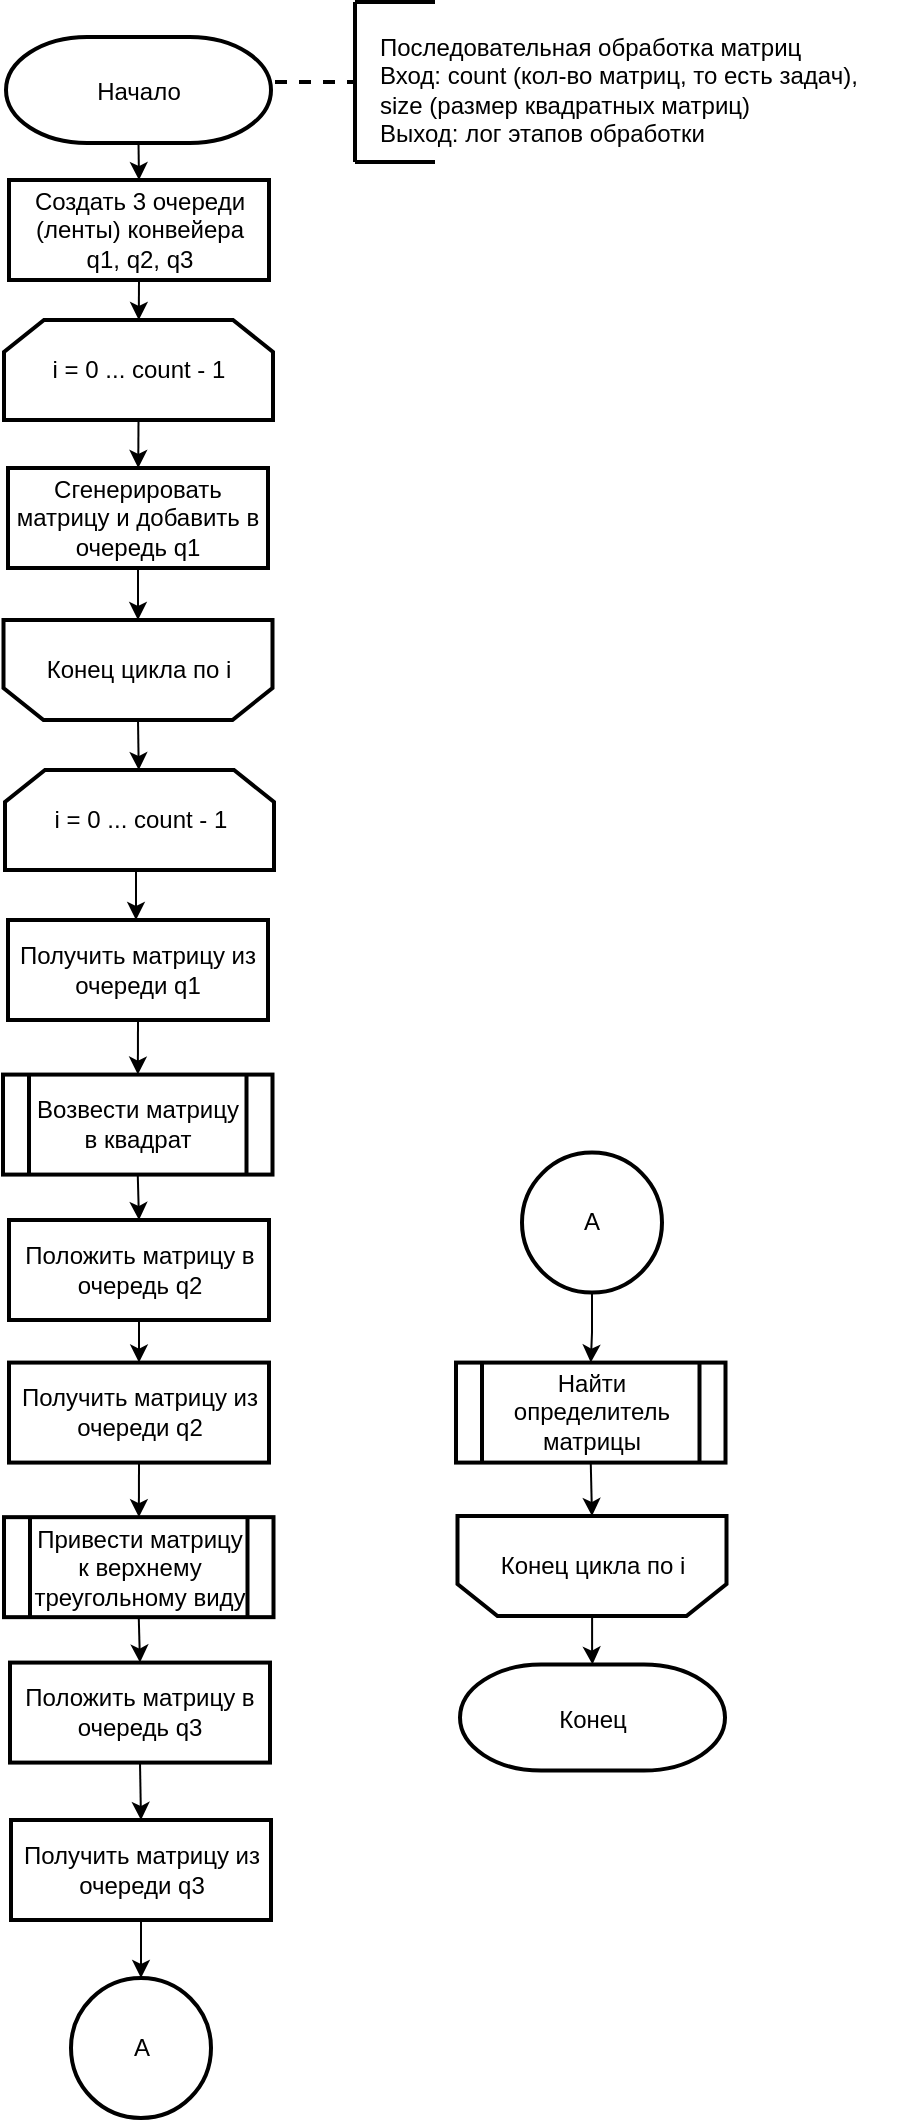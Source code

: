<mxfile version="20.6.2" type="device" pages="8"><diagram id="4wkrLnoGlJOQfkOgdXn4" name="Страница 1"><mxGraphModel dx="1038" dy="547" grid="1" gridSize="10" guides="1" tooltips="1" connect="1" arrows="1" fold="1" page="1" pageScale="1" pageWidth="827" pageHeight="1169" math="0" shadow="0"><root><mxCell id="0"/><mxCell id="1" parent="0"/><mxCell id="D1RJNIv3uEj_SPZ_QbKr-1" value="&lt;font style=&quot;font-size: 12px;&quot;&gt;&lt;br&gt;Начало&lt;br&gt;&lt;br&gt;&lt;/font&gt;" style="strokeWidth=2;html=1;shape=mxgraph.flowchart.terminator;whiteSpace=wrap;fontSize=14;fontFamily=Helvetica;" parent="1" vertex="1"><mxGeometry x="205" y="23.5" width="132.5" height="53" as="geometry"/></mxCell><mxCell id="D1RJNIv3uEj_SPZ_QbKr-2" value="&lt;span&gt;Последовательная обработка матриц&lt;br&gt;&lt;/span&gt;&lt;div&gt;Вход: &lt;span style=&quot;background-color: initial;&quot;&gt;count (кол-во матриц, то есть задач),&lt;/span&gt;&lt;/div&gt;&lt;div&gt;size (размер квадратных матриц)&lt;/div&gt;&lt;div&gt;Выход: лог этапов обработки&lt;/div&gt;" style="text;html=1;align=left;verticalAlign=middle;resizable=0;points=[];autosize=1;" parent="1" vertex="1"><mxGeometry x="390" y="15" width="260" height="70" as="geometry"/></mxCell><mxCell id="D1RJNIv3uEj_SPZ_QbKr-3" value="" style="endArrow=none;html=1;rounded=0;strokeWidth=2;" parent="1" edge="1"><mxGeometry width="50" height="50" relative="1" as="geometry"><mxPoint x="379.5" y="86" as="sourcePoint"/><mxPoint x="379.5" y="6" as="targetPoint"/></mxGeometry></mxCell><mxCell id="D1RJNIv3uEj_SPZ_QbKr-4" value="" style="endArrow=none;html=1;rounded=0;strokeWidth=2;" parent="1" edge="1"><mxGeometry width="50" height="50" relative="1" as="geometry"><mxPoint x="379.5" y="6" as="sourcePoint"/><mxPoint x="419.5" y="6" as="targetPoint"/></mxGeometry></mxCell><mxCell id="D1RJNIv3uEj_SPZ_QbKr-5" value="" style="endArrow=none;html=1;rounded=0;strokeWidth=2;" parent="1" edge="1"><mxGeometry width="50" height="50" relative="1" as="geometry"><mxPoint x="379.5" y="86" as="sourcePoint"/><mxPoint x="419.5" y="86" as="targetPoint"/></mxGeometry></mxCell><mxCell id="D1RJNIv3uEj_SPZ_QbKr-6" value="" style="endArrow=none;dashed=1;html=1;rounded=0;strokeWidth=2;" parent="1" edge="1"><mxGeometry width="50" height="50" relative="1" as="geometry"><mxPoint x="339.5" y="46" as="sourcePoint"/><mxPoint x="379.5" y="46" as="targetPoint"/></mxGeometry></mxCell><mxCell id="D1RJNIv3uEj_SPZ_QbKr-8" value="Создать 3 очереди (ленты) конвейера &lt;br&gt;q1, q2, q3" style="rounded=1;whiteSpace=wrap;html=1;absoluteArcSize=1;arcSize=0;strokeWidth=2;" parent="1" vertex="1"><mxGeometry x="206.5" y="95" width="130" height="50" as="geometry"/></mxCell><mxCell id="D1RJNIv3uEj_SPZ_QbKr-36" value="Сгенерировать матрицу и добавить в очередь q1" style="rounded=1;whiteSpace=wrap;html=1;absoluteArcSize=1;arcSize=0;strokeWidth=2;" parent="1" vertex="1"><mxGeometry x="206" y="239" width="130" height="50" as="geometry"/></mxCell><mxCell id="D1RJNIv3uEj_SPZ_QbKr-47" value="" style="endArrow=classic;html=1;rounded=0;exitX=0.5;exitY=1;exitDx=0;exitDy=0;exitPerimeter=0;entryX=0.5;entryY=0;entryDx=0;entryDy=0;" parent="1" source="D1RJNIv3uEj_SPZ_QbKr-1" target="D1RJNIv3uEj_SPZ_QbKr-8" edge="1"><mxGeometry width="50" height="50" relative="1" as="geometry"><mxPoint x="390" y="325" as="sourcePoint"/><mxPoint x="440" y="275" as="targetPoint"/></mxGeometry></mxCell><mxCell id="D1RJNIv3uEj_SPZ_QbKr-48" value="&lt;span&gt;i = 0 ... count - 1&lt;/span&gt;" style="shape=loopLimit;whiteSpace=wrap;html=1;strokeWidth=2;" parent="1" vertex="1"><mxGeometry x="204" y="165" width="134.5" height="50" as="geometry"/></mxCell><mxCell id="D1RJNIv3uEj_SPZ_QbKr-49" value="" style="endArrow=classic;html=1;rounded=0;exitX=0.5;exitY=1;exitDx=0;exitDy=0;" parent="1" source="D1RJNIv3uEj_SPZ_QbKr-8" target="D1RJNIv3uEj_SPZ_QbKr-48" edge="1"><mxGeometry width="50" height="50" relative="1" as="geometry"><mxPoint x="380" y="135" as="sourcePoint"/><mxPoint x="430" y="85" as="targetPoint"/></mxGeometry></mxCell><mxCell id="D1RJNIv3uEj_SPZ_QbKr-50" value="" style="endArrow=classic;html=1;rounded=0;exitX=0.5;exitY=1;exitDx=0;exitDy=0;" parent="1" source="D1RJNIv3uEj_SPZ_QbKr-48" target="D1RJNIv3uEj_SPZ_QbKr-36" edge="1"><mxGeometry width="50" height="50" relative="1" as="geometry"><mxPoint x="380" y="155" as="sourcePoint"/><mxPoint x="430" y="105" as="targetPoint"/></mxGeometry></mxCell><mxCell id="D1RJNIv3uEj_SPZ_QbKr-51" value="Конец цикла по i" style="shape=loopLimit;whiteSpace=wrap;html=1;strokeWidth=2;direction=west;" parent="1" vertex="1"><mxGeometry x="203.75" y="315" width="134.5" height="50" as="geometry"/></mxCell><mxCell id="D1RJNIv3uEj_SPZ_QbKr-52" value="" style="endArrow=classic;html=1;rounded=0;exitX=0.5;exitY=1;exitDx=0;exitDy=0;entryX=0.5;entryY=1;entryDx=0;entryDy=0;" parent="1" source="D1RJNIv3uEj_SPZ_QbKr-36" target="D1RJNIv3uEj_SPZ_QbKr-51" edge="1"><mxGeometry width="50" height="50" relative="1" as="geometry"><mxPoint x="380" y="255" as="sourcePoint"/><mxPoint x="430" y="205" as="targetPoint"/></mxGeometry></mxCell><mxCell id="D1RJNIv3uEj_SPZ_QbKr-53" value="&lt;span&gt;i = 0 ... count - 1&lt;/span&gt;" style="shape=loopLimit;whiteSpace=wrap;html=1;strokeWidth=2;" parent="1" vertex="1"><mxGeometry x="204.5" y="390" width="134.5" height="50" as="geometry"/></mxCell><mxCell id="D1RJNIv3uEj_SPZ_QbKr-54" value="" style="endArrow=classic;html=1;rounded=0;exitX=0.5;exitY=0;exitDx=0;exitDy=0;" parent="1" source="D1RJNIv3uEj_SPZ_QbKr-51" target="D1RJNIv3uEj_SPZ_QbKr-53" edge="1"><mxGeometry width="50" height="50" relative="1" as="geometry"><mxPoint x="380" y="555" as="sourcePoint"/><mxPoint x="430" y="505" as="targetPoint"/></mxGeometry></mxCell><mxCell id="D1RJNIv3uEj_SPZ_QbKr-55" value="" style="endArrow=classic;html=1;rounded=0;" parent="1" edge="1"><mxGeometry width="50" height="50" relative="1" as="geometry"><mxPoint x="270" y="440" as="sourcePoint"/><mxPoint x="270" y="465" as="targetPoint"/></mxGeometry></mxCell><mxCell id="D1RJNIv3uEj_SPZ_QbKr-56" value="Получить матрицу из очереди q1" style="rounded=1;whiteSpace=wrap;html=1;absoluteArcSize=1;arcSize=0;strokeWidth=2;" parent="1" vertex="1"><mxGeometry x="206" y="465" width="130" height="50" as="geometry"/></mxCell><mxCell id="D1RJNIv3uEj_SPZ_QbKr-57" value="" style="endArrow=classic;html=1;rounded=0;exitX=0.5;exitY=1;exitDx=0;exitDy=0;" parent="1" source="D1RJNIv3uEj_SPZ_QbKr-56" target="D1RJNIv3uEj_SPZ_QbKr-59" edge="1"><mxGeometry width="50" height="50" relative="1" as="geometry"><mxPoint x="380" y="565" as="sourcePoint"/><mxPoint x="271" y="545" as="targetPoint"/></mxGeometry></mxCell><mxCell id="D1RJNIv3uEj_SPZ_QbKr-59" value="Возвести матрицу в квадрат" style="shape=process;whiteSpace=wrap;html=1;backgroundOutline=1;fontSize=12;strokeWidth=2;" parent="1" vertex="1"><mxGeometry x="203.5" y="542.29" width="134.75" height="50" as="geometry"/></mxCell><mxCell id="D1RJNIv3uEj_SPZ_QbKr-60" value="" style="endArrow=classic;html=1;rounded=0;exitX=0.5;exitY=1;exitDx=0;exitDy=0;entryX=0.5;entryY=0;entryDx=0;entryDy=0;" parent="1" source="D1RJNIv3uEj_SPZ_QbKr-59" target="D1RJNIv3uEj_SPZ_QbKr-61" edge="1"><mxGeometry width="50" height="50" relative="1" as="geometry"><mxPoint x="380" y="565" as="sourcePoint"/><mxPoint x="271" y="615" as="targetPoint"/></mxGeometry></mxCell><mxCell id="D1RJNIv3uEj_SPZ_QbKr-61" value="Положить матрицу в очередь q2" style="rounded=1;whiteSpace=wrap;html=1;absoluteArcSize=1;arcSize=0;strokeWidth=2;" parent="1" vertex="1"><mxGeometry x="206.5" y="615" width="130" height="50" as="geometry"/></mxCell><mxCell id="D1RJNIv3uEj_SPZ_QbKr-62" value="Получить матрицу из очереди q2" style="rounded=1;whiteSpace=wrap;html=1;absoluteArcSize=1;arcSize=0;strokeWidth=2;" parent="1" vertex="1"><mxGeometry x="206.5" y="686.29" width="130" height="50" as="geometry"/></mxCell><mxCell id="D1RJNIv3uEj_SPZ_QbKr-63" value="" style="endArrow=classic;html=1;rounded=0;exitX=0.5;exitY=1;exitDx=0;exitDy=0;" parent="1" source="D1RJNIv3uEj_SPZ_QbKr-62" target="D1RJNIv3uEj_SPZ_QbKr-64" edge="1"><mxGeometry width="50" height="50" relative="1" as="geometry"><mxPoint x="380.5" y="786.29" as="sourcePoint"/><mxPoint x="271.5" y="766.29" as="targetPoint"/></mxGeometry></mxCell><mxCell id="D1RJNIv3uEj_SPZ_QbKr-64" value="Привести матрицу к верхнему&lt;br&gt;треугольному виду" style="shape=process;whiteSpace=wrap;html=1;backgroundOutline=1;fontSize=12;strokeWidth=2;" parent="1" vertex="1"><mxGeometry x="204" y="763.58" width="134.75" height="50" as="geometry"/></mxCell><mxCell id="D1RJNIv3uEj_SPZ_QbKr-65" value="" style="endArrow=classic;html=1;rounded=0;exitX=0.5;exitY=1;exitDx=0;exitDy=0;entryX=0.5;entryY=0;entryDx=0;entryDy=0;" parent="1" source="D1RJNIv3uEj_SPZ_QbKr-64" target="D1RJNIv3uEj_SPZ_QbKr-66" edge="1"><mxGeometry width="50" height="50" relative="1" as="geometry"><mxPoint x="380.5" y="786.29" as="sourcePoint"/><mxPoint x="271.5" y="836.29" as="targetPoint"/></mxGeometry></mxCell><mxCell id="D1RJNIv3uEj_SPZ_QbKr-66" value="Положить матрицу в очередь q3" style="rounded=1;whiteSpace=wrap;html=1;absoluteArcSize=1;arcSize=0;strokeWidth=2;" parent="1" vertex="1"><mxGeometry x="207" y="836.29" width="130" height="50" as="geometry"/></mxCell><mxCell id="D1RJNIv3uEj_SPZ_QbKr-67" value="" style="endArrow=classic;html=1;rounded=0;exitX=0.5;exitY=1;exitDx=0;exitDy=0;" parent="1" source="D1RJNIv3uEj_SPZ_QbKr-61" target="D1RJNIv3uEj_SPZ_QbKr-62" edge="1"><mxGeometry width="50" height="50" relative="1" as="geometry"><mxPoint x="390" y="665" as="sourcePoint"/><mxPoint x="440" y="615" as="targetPoint"/></mxGeometry></mxCell><mxCell id="D1RJNIv3uEj_SPZ_QbKr-68" value="Получить матрицу из очереди q3" style="rounded=1;whiteSpace=wrap;html=1;absoluteArcSize=1;arcSize=0;strokeWidth=2;" parent="1" vertex="1"><mxGeometry x="207.5" y="915" width="130" height="50" as="geometry"/></mxCell><mxCell id="D1RJNIv3uEj_SPZ_QbKr-70" value="Найти определитель матрицы" style="shape=process;whiteSpace=wrap;html=1;backgroundOutline=1;fontSize=12;strokeWidth=2;" parent="1" vertex="1"><mxGeometry x="430" y="686.29" width="134.75" height="50" as="geometry"/></mxCell><mxCell id="D1RJNIv3uEj_SPZ_QbKr-71" value="" style="endArrow=classic;html=1;rounded=0;exitX=0.5;exitY=1;exitDx=0;exitDy=0;entryX=0.5;entryY=1;entryDx=0;entryDy=0;" parent="1" source="D1RJNIv3uEj_SPZ_QbKr-70" target="D1RJNIv3uEj_SPZ_QbKr-79" edge="1"><mxGeometry width="50" height="50" relative="1" as="geometry"><mxPoint x="606.5" y="709" as="sourcePoint"/><mxPoint x="498" y="759" as="targetPoint"/></mxGeometry></mxCell><mxCell id="D1RJNIv3uEj_SPZ_QbKr-73" value="" style="endArrow=classic;html=1;rounded=0;exitX=0.5;exitY=1;exitDx=0;exitDy=0;entryX=0.5;entryY=0;entryDx=0;entryDy=0;" parent="1" source="D1RJNIv3uEj_SPZ_QbKr-66" target="D1RJNIv3uEj_SPZ_QbKr-68" edge="1"><mxGeometry width="50" height="50" relative="1" as="geometry"><mxPoint x="390" y="855" as="sourcePoint"/><mxPoint x="440" y="805" as="targetPoint"/></mxGeometry></mxCell><mxCell id="D1RJNIv3uEj_SPZ_QbKr-74" value="" style="endArrow=classic;html=1;rounded=0;exitX=0.5;exitY=1;exitDx=0;exitDy=0;entryX=0.5;entryY=0;entryDx=0;entryDy=0;" parent="1" source="D1RJNIv3uEj_SPZ_QbKr-68" target="D1RJNIv3uEj_SPZ_QbKr-75" edge="1"><mxGeometry width="50" height="50" relative="1" as="geometry"><mxPoint x="390" y="960" as="sourcePoint"/><mxPoint x="273" y="990" as="targetPoint"/></mxGeometry></mxCell><mxCell id="D1RJNIv3uEj_SPZ_QbKr-75" value="А" style="ellipse;whiteSpace=wrap;html=1;aspect=fixed;strokeWidth=2;" parent="1" vertex="1"><mxGeometry x="237.5" y="994" width="70" height="70" as="geometry"/></mxCell><mxCell id="D1RJNIv3uEj_SPZ_QbKr-78" value="" style="edgeStyle=orthogonalEdgeStyle;rounded=0;orthogonalLoop=1;jettySize=auto;html=1;" parent="1" source="D1RJNIv3uEj_SPZ_QbKr-76" target="D1RJNIv3uEj_SPZ_QbKr-70" edge="1"><mxGeometry relative="1" as="geometry"/></mxCell><mxCell id="D1RJNIv3uEj_SPZ_QbKr-76" value="А" style="ellipse;whiteSpace=wrap;html=1;aspect=fixed;strokeWidth=2;" parent="1" vertex="1"><mxGeometry x="463" y="581.29" width="70" height="70" as="geometry"/></mxCell><mxCell id="D1RJNIv3uEj_SPZ_QbKr-81" value="" style="edgeStyle=orthogonalEdgeStyle;rounded=0;orthogonalLoop=1;jettySize=auto;html=1;" parent="1" source="D1RJNIv3uEj_SPZ_QbKr-79" target="D1RJNIv3uEj_SPZ_QbKr-80" edge="1"><mxGeometry relative="1" as="geometry"/></mxCell><mxCell id="D1RJNIv3uEj_SPZ_QbKr-79" value="Конец цикла по i" style="shape=loopLimit;whiteSpace=wrap;html=1;strokeWidth=2;direction=west;" parent="1" vertex="1"><mxGeometry x="430.75" y="763" width="134.5" height="50" as="geometry"/></mxCell><mxCell id="D1RJNIv3uEj_SPZ_QbKr-80" value="&lt;font style=&quot;font-size: 12px;&quot;&gt;Конец&lt;br&gt;&lt;/font&gt;" style="strokeWidth=2;html=1;shape=mxgraph.flowchart.terminator;whiteSpace=wrap;fontSize=14;fontFamily=Helvetica;" parent="1" vertex="1"><mxGeometry x="432" y="837.29" width="132.5" height="53" as="geometry"/></mxCell></root></mxGraphModel></diagram><diagram id="500S5ghSVJZ2ReYfDa0Y" name="Страница 2"><mxGraphModel dx="1038" dy="547" grid="1" gridSize="10" guides="1" tooltips="1" connect="1" arrows="1" fold="1" page="1" pageScale="1" pageWidth="827" pageHeight="1169" math="0" shadow="0"><root><mxCell id="0"/><mxCell id="1" parent="0"/><mxCell id="ThE0iA_kZ1Z0NieKebjL-1" value="&lt;font style=&quot;font-size: 12px;&quot;&gt;&lt;br&gt;Начало&lt;br&gt;&lt;br&gt;&lt;/font&gt;" style="strokeWidth=2;html=1;shape=mxgraph.flowchart.terminator;whiteSpace=wrap;fontSize=14;fontFamily=Helvetica;" parent="1" vertex="1"><mxGeometry x="261.25" y="37.5" width="132.5" height="53" as="geometry"/></mxCell><mxCell id="ThE0iA_kZ1Z0NieKebjL-2" value="&lt;span&gt;Конвейерная обработка матриц&lt;br&gt;&lt;/span&gt;&lt;div&gt;Вход: &lt;span style=&quot;background-color: initial;&quot;&gt;count (кол-во матриц, то есть задач),&lt;/span&gt;&lt;/div&gt;&lt;div&gt;size (размер квадратных матриц)&lt;/div&gt;&lt;div&gt;Выход: лог этапов обработки&lt;/div&gt;" style="text;html=1;align=left;verticalAlign=middle;resizable=0;points=[];autosize=1;" parent="1" vertex="1"><mxGeometry x="446.25" y="29" width="260" height="70" as="geometry"/></mxCell><mxCell id="ThE0iA_kZ1Z0NieKebjL-3" value="" style="endArrow=none;html=1;rounded=0;strokeWidth=2;" parent="1" edge="1"><mxGeometry width="50" height="50" relative="1" as="geometry"><mxPoint x="435.75" y="100" as="sourcePoint"/><mxPoint x="435.75" y="20" as="targetPoint"/></mxGeometry></mxCell><mxCell id="ThE0iA_kZ1Z0NieKebjL-4" value="" style="endArrow=none;html=1;rounded=0;strokeWidth=2;" parent="1" edge="1"><mxGeometry width="50" height="50" relative="1" as="geometry"><mxPoint x="435.75" y="20" as="sourcePoint"/><mxPoint x="475.75" y="20" as="targetPoint"/></mxGeometry></mxCell><mxCell id="ThE0iA_kZ1Z0NieKebjL-5" value="" style="endArrow=none;html=1;rounded=0;strokeWidth=2;" parent="1" edge="1"><mxGeometry width="50" height="50" relative="1" as="geometry"><mxPoint x="435.75" y="100" as="sourcePoint"/><mxPoint x="475.75" y="100" as="targetPoint"/></mxGeometry></mxCell><mxCell id="ThE0iA_kZ1Z0NieKebjL-6" value="" style="endArrow=none;dashed=1;html=1;rounded=0;strokeWidth=2;" parent="1" edge="1"><mxGeometry width="50" height="50" relative="1" as="geometry"><mxPoint x="395.75" y="60" as="sourcePoint"/><mxPoint x="435.75" y="60" as="targetPoint"/></mxGeometry></mxCell><mxCell id="ThE0iA_kZ1Z0NieKebjL-7" value="Создать 3 очереди (ленты) конвейера &lt;br&gt;q1, q2, q3" style="rounded=1;whiteSpace=wrap;html=1;absoluteArcSize=1;arcSize=0;strokeWidth=2;" parent="1" vertex="1"><mxGeometry x="262.75" y="109" width="130" height="50" as="geometry"/></mxCell><mxCell id="ThE0iA_kZ1Z0NieKebjL-8" value="Сгенерировать матрицу и добавить в очередь q1" style="rounded=1;whiteSpace=wrap;html=1;absoluteArcSize=1;arcSize=0;strokeWidth=2;" parent="1" vertex="1"><mxGeometry x="262.25" y="253" width="130" height="50" as="geometry"/></mxCell><mxCell id="ThE0iA_kZ1Z0NieKebjL-9" value="" style="endArrow=classic;html=1;rounded=0;exitX=0.5;exitY=1;exitDx=0;exitDy=0;exitPerimeter=0;entryX=0.5;entryY=0;entryDx=0;entryDy=0;" parent="1" source="ThE0iA_kZ1Z0NieKebjL-1" target="ThE0iA_kZ1Z0NieKebjL-7" edge="1"><mxGeometry width="50" height="50" relative="1" as="geometry"><mxPoint x="446.25" y="339" as="sourcePoint"/><mxPoint x="496.25" y="289" as="targetPoint"/></mxGeometry></mxCell><mxCell id="ThE0iA_kZ1Z0NieKebjL-10" value="&lt;span&gt;i = 0 ... count - 1&lt;/span&gt;" style="shape=loopLimit;whiteSpace=wrap;html=1;strokeWidth=2;" parent="1" vertex="1"><mxGeometry x="260.25" y="179" width="134.5" height="50" as="geometry"/></mxCell><mxCell id="ThE0iA_kZ1Z0NieKebjL-11" value="" style="endArrow=classic;html=1;rounded=0;exitX=0.5;exitY=1;exitDx=0;exitDy=0;" parent="1" source="ThE0iA_kZ1Z0NieKebjL-7" target="ThE0iA_kZ1Z0NieKebjL-10" edge="1"><mxGeometry width="50" height="50" relative="1" as="geometry"><mxPoint x="436.25" y="149" as="sourcePoint"/><mxPoint x="486.25" y="99" as="targetPoint"/></mxGeometry></mxCell><mxCell id="ThE0iA_kZ1Z0NieKebjL-12" value="" style="endArrow=classic;html=1;rounded=0;exitX=0.5;exitY=1;exitDx=0;exitDy=0;" parent="1" source="ThE0iA_kZ1Z0NieKebjL-10" target="ThE0iA_kZ1Z0NieKebjL-8" edge="1"><mxGeometry width="50" height="50" relative="1" as="geometry"><mxPoint x="436.25" y="169" as="sourcePoint"/><mxPoint x="486.25" y="119" as="targetPoint"/></mxGeometry></mxCell><mxCell id="ThE0iA_kZ1Z0NieKebjL-13" value="Конец цикла по i" style="shape=loopLimit;whiteSpace=wrap;html=1;strokeWidth=2;direction=west;" parent="1" vertex="1"><mxGeometry x="260" y="329" width="134.5" height="50" as="geometry"/></mxCell><mxCell id="ThE0iA_kZ1Z0NieKebjL-14" value="" style="endArrow=classic;html=1;rounded=0;exitX=0.5;exitY=1;exitDx=0;exitDy=0;entryX=0.5;entryY=1;entryDx=0;entryDy=0;" parent="1" source="ThE0iA_kZ1Z0NieKebjL-8" target="ThE0iA_kZ1Z0NieKebjL-13" edge="1"><mxGeometry width="50" height="50" relative="1" as="geometry"><mxPoint x="436.25" y="269" as="sourcePoint"/><mxPoint x="486.25" y="219" as="targetPoint"/></mxGeometry></mxCell><mxCell id="ThE0iA_kZ1Z0NieKebjL-15" value="" style="endArrow=classic;html=1;rounded=0;exitX=0.5;exitY=0;exitDx=0;exitDy=0;entryX=0.5;entryY=0;entryDx=0;entryDy=0;" parent="1" source="ThE0iA_kZ1Z0NieKebjL-13" target="DJi_om0po4t1kaXs4XdC-1" edge="1"><mxGeometry width="50" height="50" relative="1" as="geometry"><mxPoint x="436.25" y="569" as="sourcePoint"/><mxPoint x="327.625" y="404" as="targetPoint"/></mxGeometry></mxCell><mxCell id="IV9-9hczV6tFgOQB42KS-1" value="Назначить i - ому потоку i - ый этап обработки, i = 0...3" style="shape=process;whiteSpace=wrap;html=1;backgroundOutline=1;fontSize=12;strokeWidth=2;" parent="1" vertex="1"><mxGeometry x="259.75" y="476.29" width="134.75" height="50" as="geometry"/></mxCell><mxCell id="DJi_om0po4t1kaXs4XdC-2" value="" style="edgeStyle=orthogonalEdgeStyle;rounded=0;orthogonalLoop=1;jettySize=auto;html=1;" parent="1" source="DJi_om0po4t1kaXs4XdC-1" target="IV9-9hczV6tFgOQB42KS-1" edge="1"><mxGeometry relative="1" as="geometry"/></mxCell><mxCell id="DJi_om0po4t1kaXs4XdC-1" value="Создать массив для 3 потоков" style="rounded=1;whiteSpace=wrap;html=1;absoluteArcSize=1;arcSize=0;strokeWidth=2;" parent="1" vertex="1"><mxGeometry x="262.25" y="400" width="130" height="50" as="geometry"/></mxCell><mxCell id="DJi_om0po4t1kaXs4XdC-3" value="" style="endArrow=classic;html=1;rounded=0;exitX=0.5;exitY=1;exitDx=0;exitDy=0;" parent="1" source="IV9-9hczV6tFgOQB42KS-1" edge="1"><mxGeometry width="50" height="50" relative="1" as="geometry"><mxPoint x="390" y="520" as="sourcePoint"/><mxPoint x="327" y="560" as="targetPoint"/></mxGeometry></mxCell><mxCell id="DJi_om0po4t1kaXs4XdC-4" value="Ожидание завершения i-ого потока" style="rounded=1;whiteSpace=wrap;html=1;absoluteArcSize=1;arcSize=0;strokeWidth=2;" parent="1" vertex="1"><mxGeometry x="260.75" y="638" width="130" height="50" as="geometry"/></mxCell><mxCell id="DJi_om0po4t1kaXs4XdC-5" value="&lt;span&gt;i = 0 ... threads - 1&lt;/span&gt;" style="shape=loopLimit;whiteSpace=wrap;html=1;strokeWidth=2;" parent="1" vertex="1"><mxGeometry x="259.25" y="560" width="134.5" height="50" as="geometry"/></mxCell><mxCell id="DJi_om0po4t1kaXs4XdC-6" value="" style="endArrow=classic;html=1;rounded=0;exitX=0.5;exitY=1;exitDx=0;exitDy=0;" parent="1" source="DJi_om0po4t1kaXs4XdC-5" target="DJi_om0po4t1kaXs4XdC-4" edge="1"><mxGeometry width="50" height="50" relative="1" as="geometry"><mxPoint x="390" y="610" as="sourcePoint"/><mxPoint x="440" y="560" as="targetPoint"/></mxGeometry></mxCell><mxCell id="DJi_om0po4t1kaXs4XdC-7" value="Конец цикла по i" style="shape=loopLimit;whiteSpace=wrap;html=1;strokeWidth=2;direction=west;" parent="1" vertex="1"><mxGeometry x="258.75" y="716.29" width="134.5" height="50" as="geometry"/></mxCell><mxCell id="DJi_om0po4t1kaXs4XdC-8" value="" style="endArrow=classic;html=1;rounded=0;exitX=0.5;exitY=1;exitDx=0;exitDy=0;" parent="1" source="DJi_om0po4t1kaXs4XdC-4" target="DJi_om0po4t1kaXs4XdC-7" edge="1"><mxGeometry width="50" height="50" relative="1" as="geometry"><mxPoint x="390" y="610" as="sourcePoint"/><mxPoint x="440" y="560" as="targetPoint"/></mxGeometry></mxCell><mxCell id="DJi_om0po4t1kaXs4XdC-9" value="" style="endArrow=classic;html=1;rounded=0;exitX=0.5;exitY=0;exitDx=0;exitDy=0;entryX=0.5;entryY=0;entryDx=0;entryDy=0;entryPerimeter=0;" parent="1" target="DJi_om0po4t1kaXs4XdC-10" edge="1"><mxGeometry width="50" height="50" relative="1" as="geometry"><mxPoint x="323" y="766.29" as="sourcePoint"/><mxPoint x="326" y="820" as="targetPoint"/></mxGeometry></mxCell><mxCell id="DJi_om0po4t1kaXs4XdC-10" value="&lt;font style=&quot;font-size: 12px;&quot;&gt;Конец&lt;br&gt;&lt;/font&gt;" style="strokeWidth=2;html=1;shape=mxgraph.flowchart.terminator;whiteSpace=wrap;fontSize=14;fontFamily=Helvetica;" parent="1" vertex="1"><mxGeometry x="256.75" y="794" width="132.5" height="53" as="geometry"/></mxCell></root></mxGraphModel></diagram><diagram id="p7HbeAC963RQqpnh9RXE" name="Страница 3"><mxGraphModel dx="1038" dy="547" grid="1" gridSize="10" guides="1" tooltips="1" connect="1" arrows="1" fold="1" page="1" pageScale="1" pageWidth="827" pageHeight="1169" math="0" shadow="0"><root><mxCell id="0"/><mxCell id="1" parent="0"/><mxCell id="77ruxk1SeGOK2wvRDlzO-1" value="&lt;font style=&quot;font-size: 12px;&quot;&gt;&lt;br&gt;Начало&lt;br&gt;&lt;br&gt;&lt;/font&gt;" style="strokeWidth=2;html=1;shape=mxgraph.flowchart.terminator;whiteSpace=wrap;fontSize=14;fontFamily=Helvetica;" parent="1" vertex="1"><mxGeometry x="193.5" y="42" width="132.5" height="53" as="geometry"/></mxCell><mxCell id="77ruxk1SeGOK2wvRDlzO-2" value="&lt;span&gt;Алгоритм работы 1-ого потока&lt;br&gt;&lt;/span&gt;&lt;div&gt;Вход: очереди q1, q2&lt;/div&gt;&lt;div&gt;Выход: лог&lt;/div&gt;" style="text;html=1;align=left;verticalAlign=middle;resizable=0;points=[];autosize=1;" parent="1" vertex="1"><mxGeometry x="378.5" y="38.5" width="190" height="60" as="geometry"/></mxCell><mxCell id="77ruxk1SeGOK2wvRDlzO-3" value="" style="endArrow=none;html=1;rounded=0;strokeWidth=2;" parent="1" edge="1"><mxGeometry width="50" height="50" relative="1" as="geometry"><mxPoint x="368" y="104.5" as="sourcePoint"/><mxPoint x="368" y="24.5" as="targetPoint"/></mxGeometry></mxCell><mxCell id="77ruxk1SeGOK2wvRDlzO-4" value="" style="endArrow=none;html=1;rounded=0;strokeWidth=2;" parent="1" edge="1"><mxGeometry width="50" height="50" relative="1" as="geometry"><mxPoint x="368" y="24.5" as="sourcePoint"/><mxPoint x="408" y="24.5" as="targetPoint"/></mxGeometry></mxCell><mxCell id="77ruxk1SeGOK2wvRDlzO-5" value="" style="endArrow=none;html=1;rounded=0;strokeWidth=2;" parent="1" edge="1"><mxGeometry width="50" height="50" relative="1" as="geometry"><mxPoint x="368" y="104.5" as="sourcePoint"/><mxPoint x="408" y="104.5" as="targetPoint"/></mxGeometry></mxCell><mxCell id="77ruxk1SeGOK2wvRDlzO-6" value="" style="endArrow=none;dashed=1;html=1;rounded=0;strokeWidth=2;" parent="1" edge="1"><mxGeometry width="50" height="50" relative="1" as="geometry"><mxPoint x="328" y="64.5" as="sourcePoint"/><mxPoint x="368" y="64.5" as="targetPoint"/></mxGeometry></mxCell><mxCell id="77ruxk1SeGOK2wvRDlzO-9" value="" style="endArrow=classic;html=1;rounded=0;exitX=0.5;exitY=1;exitDx=0;exitDy=0;exitPerimeter=0;entryX=0.5;entryY=0;entryDx=0;entryDy=0;entryPerimeter=0;" parent="1" source="77ruxk1SeGOK2wvRDlzO-1" target="77ruxk1SeGOK2wvRDlzO-27" edge="1"><mxGeometry width="50" height="50" relative="1" as="geometry"><mxPoint x="378.5" y="343.5" as="sourcePoint"/><mxPoint x="260" y="113.5" as="targetPoint"/></mxGeometry></mxCell><mxCell id="77ruxk1SeGOK2wvRDlzO-27" value="очередь q1 не пуста?" style="strokeWidth=2;html=1;shape=mxgraph.flowchart.decision;whiteSpace=wrap;" parent="1" vertex="1"><mxGeometry x="182.25" y="130" width="155" height="60" as="geometry"/></mxCell><mxCell id="77ruxk1SeGOK2wvRDlzO-29" value="Да" style="text;html=1;align=center;verticalAlign=middle;resizable=0;points=[];autosize=1;strokeColor=none;fillColor=none;" parent="1" vertex="1"><mxGeometry x="260" y="190" width="40" height="30" as="geometry"/></mxCell><mxCell id="77ruxk1SeGOK2wvRDlzO-30" value="Заблокировать очередь q1" style="rounded=1;whiteSpace=wrap;html=1;absoluteArcSize=1;arcSize=0;strokeWidth=2;" parent="1" vertex="1"><mxGeometry x="194" y="227" width="130" height="50" as="geometry"/></mxCell><mxCell id="77ruxk1SeGOK2wvRDlzO-31" value="" style="endArrow=classic;html=1;rounded=0;exitX=0.5;exitY=1;exitDx=0;exitDy=0;entryX=0.5;entryY=0;entryDx=0;entryDy=0;" parent="1" target="77ruxk1SeGOK2wvRDlzO-32" edge="1"><mxGeometry width="50" height="50" relative="1" as="geometry"><mxPoint x="259" y="277" as="sourcePoint"/><mxPoint x="258.75" y="327" as="targetPoint"/></mxGeometry></mxCell><mxCell id="77ruxk1SeGOK2wvRDlzO-34" value="" style="edgeStyle=orthogonalEdgeStyle;rounded=0;orthogonalLoop=1;jettySize=auto;html=1;" parent="1" source="77ruxk1SeGOK2wvRDlzO-32" target="77ruxk1SeGOK2wvRDlzO-33" edge="1"><mxGeometry relative="1" as="geometry"/></mxCell><mxCell id="77ruxk1SeGOK2wvRDlzO-32" value="Извлечь матрицу из очереди q1" style="rounded=1;whiteSpace=wrap;html=1;absoluteArcSize=1;arcSize=0;strokeWidth=2;" parent="1" vertex="1"><mxGeometry x="194" y="306" width="130" height="50" as="geometry"/></mxCell><mxCell id="77ruxk1SeGOK2wvRDlzO-33" value="Разблокировать очередь q1" style="rounded=1;whiteSpace=wrap;html=1;absoluteArcSize=1;arcSize=0;strokeWidth=2;" parent="1" vertex="1"><mxGeometry x="194" y="387" width="130" height="50" as="geometry"/></mxCell><mxCell id="77ruxk1SeGOK2wvRDlzO-43" value="" style="edgeStyle=orthogonalEdgeStyle;rounded=0;orthogonalLoop=1;jettySize=auto;html=1;" parent="1" source="77ruxk1SeGOK2wvRDlzO-35" target="77ruxk1SeGOK2wvRDlzO-37" edge="1"><mxGeometry relative="1" as="geometry"/></mxCell><mxCell id="77ruxk1SeGOK2wvRDlzO-35" value="Возвести матрицу в квадрат" style="rounded=1;whiteSpace=wrap;html=1;absoluteArcSize=1;arcSize=0;strokeWidth=2;" parent="1" vertex="1"><mxGeometry x="194" y="467" width="130" height="50" as="geometry"/></mxCell><mxCell id="77ruxk1SeGOK2wvRDlzO-36" value="" style="endArrow=classic;html=1;rounded=0;exitX=0.5;exitY=1;exitDx=0;exitDy=0;" parent="1" source="77ruxk1SeGOK2wvRDlzO-33" target="77ruxk1SeGOK2wvRDlzO-35" edge="1"><mxGeometry width="50" height="50" relative="1" as="geometry"><mxPoint x="246.75" y="527" as="sourcePoint"/><mxPoint x="296.75" y="477" as="targetPoint"/></mxGeometry></mxCell><mxCell id="77ruxk1SeGOK2wvRDlzO-37" value="Заблокировать очередь q2" style="rounded=1;whiteSpace=wrap;html=1;absoluteArcSize=1;arcSize=0;strokeWidth=2;" parent="1" vertex="1"><mxGeometry x="194" y="544.29" width="130" height="50" as="geometry"/></mxCell><mxCell id="77ruxk1SeGOK2wvRDlzO-38" value="" style="endArrow=classic;html=1;rounded=0;exitX=0.5;exitY=1;exitDx=0;exitDy=0;entryX=0.5;entryY=0;entryDx=0;entryDy=0;" parent="1" target="77ruxk1SeGOK2wvRDlzO-40" edge="1"><mxGeometry width="50" height="50" relative="1" as="geometry"><mxPoint x="259" y="594.29" as="sourcePoint"/><mxPoint x="258.75" y="644.29" as="targetPoint"/></mxGeometry></mxCell><mxCell id="77ruxk1SeGOK2wvRDlzO-39" value="" style="edgeStyle=orthogonalEdgeStyle;rounded=0;orthogonalLoop=1;jettySize=auto;html=1;" parent="1" source="77ruxk1SeGOK2wvRDlzO-40" target="77ruxk1SeGOK2wvRDlzO-41" edge="1"><mxGeometry relative="1" as="geometry"/></mxCell><mxCell id="77ruxk1SeGOK2wvRDlzO-40" value="Поместить матрицу в очередь q2" style="rounded=1;whiteSpace=wrap;html=1;absoluteArcSize=1;arcSize=0;strokeWidth=2;" parent="1" vertex="1"><mxGeometry x="194" y="623.29" width="130" height="50" as="geometry"/></mxCell><mxCell id="77ruxk1SeGOK2wvRDlzO-41" value="Разблокировать очередь q2" style="rounded=1;whiteSpace=wrap;html=1;absoluteArcSize=1;arcSize=0;strokeWidth=2;" parent="1" vertex="1"><mxGeometry x="194" y="704.29" width="130" height="50" as="geometry"/></mxCell><mxCell id="77ruxk1SeGOK2wvRDlzO-47" value="&lt;font style=&quot;font-size: 12px;&quot;&gt;Конец&lt;br&gt;&lt;/font&gt;" style="strokeWidth=2;html=1;shape=mxgraph.flowchart.terminator;whiteSpace=wrap;fontSize=14;fontFamily=Helvetica;" parent="1" vertex="1"><mxGeometry x="230" y="820" width="132.5" height="53" as="geometry"/></mxCell><mxCell id="77ruxk1SeGOK2wvRDlzO-49" value="" style="endArrow=classic;html=1;rounded=0;exitX=0.5;exitY=1;exitDx=0;exitDy=0;exitPerimeter=0;entryX=0.5;entryY=0;entryDx=0;entryDy=0;" parent="1" source="77ruxk1SeGOK2wvRDlzO-27" target="77ruxk1SeGOK2wvRDlzO-30" edge="1"><mxGeometry width="50" height="50" relative="1" as="geometry"><mxPoint x="310" y="220" as="sourcePoint"/><mxPoint x="360" y="170" as="targetPoint"/></mxGeometry></mxCell><mxCell id="77ruxk1SeGOK2wvRDlzO-50" value="" style="endArrow=classic;html=1;rounded=0;exitX=0.516;exitY=0.994;exitDx=0;exitDy=0;exitPerimeter=0;endFill=1;" parent="1" source="77ruxk1SeGOK2wvRDlzO-41" edge="1"><mxGeometry width="50" height="50" relative="1" as="geometry"><mxPoint x="259" y="754.29" as="sourcePoint"/><mxPoint x="260" y="110" as="targetPoint"/><Array as="points"><mxPoint x="261" y="770"/><mxPoint x="40" y="770"/><mxPoint x="40" y="110"/></Array></mxGeometry></mxCell><mxCell id="77ruxk1SeGOK2wvRDlzO-51" value="" style="endArrow=classic;html=1;rounded=0;entryX=0.5;entryY=0;entryDx=0;entryDy=0;entryPerimeter=0;exitX=1;exitY=0.5;exitDx=0;exitDy=0;exitPerimeter=0;" parent="1" source="77ruxk1SeGOK2wvRDlzO-27" target="77ruxk1SeGOK2wvRDlzO-47" edge="1"><mxGeometry width="50" height="50" relative="1" as="geometry"><mxPoint x="340" y="160" as="sourcePoint"/><mxPoint x="370" y="782.4" as="targetPoint"/><Array as="points"><mxPoint x="370" y="160"/><mxPoint x="370" y="770"/><mxPoint x="296" y="770"/></Array></mxGeometry></mxCell></root></mxGraphModel></diagram><diagram id="9Ud-VvEWn7MPjp4BGK9R" name="Страница 4"><mxGraphModel dx="1038" dy="547" grid="1" gridSize="10" guides="1" tooltips="1" connect="1" arrows="1" fold="1" page="1" pageScale="1" pageWidth="827" pageHeight="1169" math="0" shadow="0"><root><mxCell id="0"/><mxCell id="1" parent="0"/><mxCell id="ToFGXXIid9xIXUkC7SjH-1" value="&lt;font style=&quot;font-size: 12px;&quot;&gt;&lt;br&gt;Начало&lt;br&gt;&lt;br&gt;&lt;/font&gt;" style="strokeWidth=2;html=1;shape=mxgraph.flowchart.terminator;whiteSpace=wrap;fontSize=14;fontFamily=Helvetica;" parent="1" vertex="1"><mxGeometry x="323.5" y="57.5" width="132.5" height="53" as="geometry"/></mxCell><mxCell id="ToFGXXIid9xIXUkC7SjH-2" value="&lt;span&gt;Алгоритм работы 2-ого потока&lt;br&gt;&lt;/span&gt;&lt;div&gt;Вход: очереди q1, q2, q3&lt;/div&gt;&lt;div&gt;Выход: лог&lt;/div&gt;" style="text;html=1;align=left;verticalAlign=middle;resizable=0;points=[];autosize=1;" parent="1" vertex="1"><mxGeometry x="508.5" y="54" width="190" height="60" as="geometry"/></mxCell><mxCell id="ToFGXXIid9xIXUkC7SjH-3" value="" style="endArrow=none;html=1;rounded=0;strokeWidth=2;" parent="1" edge="1"><mxGeometry width="50" height="50" relative="1" as="geometry"><mxPoint x="498" y="120" as="sourcePoint"/><mxPoint x="498" y="40" as="targetPoint"/></mxGeometry></mxCell><mxCell id="ToFGXXIid9xIXUkC7SjH-4" value="" style="endArrow=none;html=1;rounded=0;strokeWidth=2;" parent="1" edge="1"><mxGeometry width="50" height="50" relative="1" as="geometry"><mxPoint x="498" y="40" as="sourcePoint"/><mxPoint x="538" y="40" as="targetPoint"/></mxGeometry></mxCell><mxCell id="ToFGXXIid9xIXUkC7SjH-5" value="" style="endArrow=none;html=1;rounded=0;strokeWidth=2;" parent="1" edge="1"><mxGeometry width="50" height="50" relative="1" as="geometry"><mxPoint x="498" y="120" as="sourcePoint"/><mxPoint x="538" y="120" as="targetPoint"/></mxGeometry></mxCell><mxCell id="ToFGXXIid9xIXUkC7SjH-6" value="" style="endArrow=none;dashed=1;html=1;rounded=0;strokeWidth=2;" parent="1" edge="1"><mxGeometry width="50" height="50" relative="1" as="geometry"><mxPoint x="458" y="80" as="sourcePoint"/><mxPoint x="498" y="80" as="targetPoint"/></mxGeometry></mxCell><mxCell id="ToFGXXIid9xIXUkC7SjH-7" value="" style="endArrow=classic;html=1;rounded=0;exitX=0.5;exitY=1;exitDx=0;exitDy=0;exitPerimeter=0;entryX=0.5;entryY=0;entryDx=0;entryDy=0;entryPerimeter=0;" parent="1" source="ToFGXXIid9xIXUkC7SjH-1" target="ToFGXXIid9xIXUkC7SjH-8" edge="1"><mxGeometry width="50" height="50" relative="1" as="geometry"><mxPoint x="508.5" y="359" as="sourcePoint"/><mxPoint x="390" y="129" as="targetPoint"/></mxGeometry></mxCell><mxCell id="ToFGXXIid9xIXUkC7SjH-8" value="очередь q1 или q2 &lt;br&gt;не пуста?" style="strokeWidth=2;html=1;shape=mxgraph.flowchart.decision;whiteSpace=wrap;" parent="1" vertex="1"><mxGeometry x="312.25" y="145.5" width="155" height="60" as="geometry"/></mxCell><mxCell id="ToFGXXIid9xIXUkC7SjH-9" value="Да" style="text;html=1;align=center;verticalAlign=middle;resizable=0;points=[];autosize=1;strokeColor=none;fillColor=none;" parent="1" vertex="1"><mxGeometry x="390" y="205.5" width="40" height="30" as="geometry"/></mxCell><mxCell id="ToFGXXIid9xIXUkC7SjH-23" value="&lt;font style=&quot;font-size: 12px;&quot;&gt;Конец&lt;br&gt;&lt;/font&gt;" style="strokeWidth=2;html=1;shape=mxgraph.flowchart.terminator;whiteSpace=wrap;fontSize=14;fontFamily=Helvetica;" parent="1" vertex="1"><mxGeometry x="354" y="940" width="132.5" height="53" as="geometry"/></mxCell><mxCell id="ToFGXXIid9xIXUkC7SjH-24" value="" style="endArrow=classic;html=1;rounded=0;exitX=0.5;exitY=1;exitDx=0;exitDy=0;exitPerimeter=0;entryX=0.5;entryY=0;entryDx=0;entryDy=0;" parent="1" source="ToFGXXIid9xIXUkC7SjH-8" edge="1"><mxGeometry width="50" height="50" relative="1" as="geometry"><mxPoint x="440" y="235.5" as="sourcePoint"/><mxPoint x="389" y="242.5" as="targetPoint"/></mxGeometry></mxCell><mxCell id="ToFGXXIid9xIXUkC7SjH-25" value="" style="endArrow=classic;html=1;rounded=0;exitX=0.5;exitY=1;exitDx=0;exitDy=0;endFill=1;" parent="1" source="zeoBFik8lDjBLu4NKXNt-5" edge="1"><mxGeometry width="50" height="50" relative="1" as="geometry"><mxPoint x="391.08" y="769.49" as="sourcePoint"/><mxPoint x="390" y="125.5" as="targetPoint"/><Array as="points"><mxPoint x="515" y="870"/><mxPoint x="410" y="870"/><mxPoint x="410" y="890"/><mxPoint x="170" y="890"/><mxPoint x="170" y="125.5"/></Array></mxGeometry></mxCell><mxCell id="ToFGXXIid9xIXUkC7SjH-26" value="" style="endArrow=classic;html=1;rounded=0;entryX=0.5;entryY=0;entryDx=0;entryDy=0;entryPerimeter=0;exitX=1;exitY=0.5;exitDx=0;exitDy=0;exitPerimeter=0;" parent="1" source="ToFGXXIid9xIXUkC7SjH-8" target="ToFGXXIid9xIXUkC7SjH-23" edge="1"><mxGeometry width="50" height="50" relative="1" as="geometry"><mxPoint x="470" y="175.5" as="sourcePoint"/><mxPoint x="500" y="797.9" as="targetPoint"/><Array as="points"><mxPoint x="600" y="176"/><mxPoint x="600" y="910"/><mxPoint x="420" y="910"/></Array></mxGeometry></mxCell><mxCell id="SMQ-anwuZkPw1bpBo_h0-1" value="очередь q2 не пуста?" style="strokeWidth=2;html=1;shape=mxgraph.flowchart.decision;whiteSpace=wrap;" parent="1" vertex="1"><mxGeometry x="312.25" y="242" width="155" height="60" as="geometry"/></mxCell><mxCell id="SMQ-anwuZkPw1bpBo_h0-3" value="" style="endArrow=classic;html=1;rounded=0;exitX=1;exitY=0.5;exitDx=0;exitDy=0;exitPerimeter=0;entryX=0.5;entryY=0;entryDx=0;entryDy=0;" parent="1" source="SMQ-anwuZkPw1bpBo_h0-1" target="SMQ-anwuZkPw1bpBo_h0-5" edge="1"><mxGeometry width="50" height="50" relative="1" as="geometry"><mxPoint x="390" y="410" as="sourcePoint"/><mxPoint x="510" y="330" as="targetPoint"/><Array as="points"><mxPoint x="515" y="272"/></Array></mxGeometry></mxCell><mxCell id="SMQ-anwuZkPw1bpBo_h0-4" value="Да" style="text;html=1;align=center;verticalAlign=middle;resizable=0;points=[];autosize=1;strokeColor=none;fillColor=none;" parent="1" vertex="1"><mxGeometry x="468.5" y="242" width="40" height="30" as="geometry"/></mxCell><mxCell id="SMQ-anwuZkPw1bpBo_h0-5" value="Заблокировать очередь q2" style="rounded=1;whiteSpace=wrap;html=1;absoluteArcSize=1;arcSize=0;strokeWidth=2;" parent="1" vertex="1"><mxGeometry x="450" y="330" width="130" height="50" as="geometry"/></mxCell><mxCell id="SMQ-anwuZkPw1bpBo_h0-6" value="" style="endArrow=classic;html=1;rounded=0;exitX=0.5;exitY=1;exitDx=0;exitDy=0;entryX=0.5;entryY=0;entryDx=0;entryDy=0;" parent="1" target="SMQ-anwuZkPw1bpBo_h0-8" edge="1"><mxGeometry width="50" height="50" relative="1" as="geometry"><mxPoint x="515" y="380" as="sourcePoint"/><mxPoint x="514.75" y="430" as="targetPoint"/></mxGeometry></mxCell><mxCell id="SMQ-anwuZkPw1bpBo_h0-7" value="" style="edgeStyle=orthogonalEdgeStyle;rounded=0;orthogonalLoop=1;jettySize=auto;html=1;" parent="1" source="SMQ-anwuZkPw1bpBo_h0-8" target="SMQ-anwuZkPw1bpBo_h0-9" edge="1"><mxGeometry relative="1" as="geometry"/></mxCell><mxCell id="SMQ-anwuZkPw1bpBo_h0-8" value="Извлечь матрицу из очереди q2" style="rounded=1;whiteSpace=wrap;html=1;absoluteArcSize=1;arcSize=0;strokeWidth=2;" parent="1" vertex="1"><mxGeometry x="450" y="409" width="130" height="50" as="geometry"/></mxCell><mxCell id="SMQ-anwuZkPw1bpBo_h0-9" value="Разблокировать очередь q2" style="rounded=1;whiteSpace=wrap;html=1;absoluteArcSize=1;arcSize=0;strokeWidth=2;" parent="1" vertex="1"><mxGeometry x="450" y="490" width="130" height="50" as="geometry"/></mxCell><mxCell id="SMQ-anwuZkPw1bpBo_h0-10" value="Привести матрицу к верхнему треугольному виду" style="rounded=1;whiteSpace=wrap;html=1;absoluteArcSize=1;arcSize=0;strokeWidth=2;" parent="1" vertex="1"><mxGeometry x="450" y="570" width="130" height="50" as="geometry"/></mxCell><mxCell id="SMQ-anwuZkPw1bpBo_h0-11" value="" style="endArrow=classic;html=1;rounded=0;entryX=0.5;entryY=0;entryDx=0;entryDy=0;" parent="1" target="SMQ-anwuZkPw1bpBo_h0-10" edge="1"><mxGeometry width="50" height="50" relative="1" as="geometry"><mxPoint x="515" y="540" as="sourcePoint"/><mxPoint x="440" y="560" as="targetPoint"/></mxGeometry></mxCell><mxCell id="SMQ-anwuZkPw1bpBo_h0-12" value="" style="endArrow=classic;html=1;rounded=0;exitX=0.5;exitY=1;exitDx=0;exitDy=0;" parent="1" source="SMQ-anwuZkPw1bpBo_h0-10" edge="1"><mxGeometry width="50" height="50" relative="1" as="geometry"><mxPoint x="390" y="610" as="sourcePoint"/><mxPoint x="515" y="640" as="targetPoint"/></mxGeometry></mxCell><mxCell id="zeoBFik8lDjBLu4NKXNt-1" value="Заблокировать очередь q3" style="rounded=1;whiteSpace=wrap;html=1;absoluteArcSize=1;arcSize=0;strokeWidth=2;" parent="1" vertex="1"><mxGeometry x="450" y="640" width="130" height="50" as="geometry"/></mxCell><mxCell id="zeoBFik8lDjBLu4NKXNt-2" value="" style="endArrow=classic;html=1;rounded=0;exitX=0.5;exitY=1;exitDx=0;exitDy=0;entryX=0.5;entryY=0;entryDx=0;entryDy=0;" parent="1" target="zeoBFik8lDjBLu4NKXNt-4" edge="1"><mxGeometry width="50" height="50" relative="1" as="geometry"><mxPoint x="515" y="690.0" as="sourcePoint"/><mxPoint x="514.75" y="740" as="targetPoint"/></mxGeometry></mxCell><mxCell id="zeoBFik8lDjBLu4NKXNt-3" value="" style="edgeStyle=orthogonalEdgeStyle;rounded=0;orthogonalLoop=1;jettySize=auto;html=1;" parent="1" source="zeoBFik8lDjBLu4NKXNt-4" target="zeoBFik8lDjBLu4NKXNt-5" edge="1"><mxGeometry relative="1" as="geometry"/></mxCell><mxCell id="zeoBFik8lDjBLu4NKXNt-4" value="Поместить матрицу в очередь q3" style="rounded=1;whiteSpace=wrap;html=1;absoluteArcSize=1;arcSize=0;strokeWidth=2;" parent="1" vertex="1"><mxGeometry x="450" y="719" width="130" height="50" as="geometry"/></mxCell><mxCell id="zeoBFik8lDjBLu4NKXNt-5" value="Разблокировать очередь q3" style="rounded=1;whiteSpace=wrap;html=1;absoluteArcSize=1;arcSize=0;strokeWidth=2;" parent="1" vertex="1"><mxGeometry x="450" y="800" width="130" height="50" as="geometry"/></mxCell><mxCell id="zeoBFik8lDjBLu4NKXNt-6" value="" style="endArrow=none;html=1;rounded=0;exitX=0;exitY=0.5;exitDx=0;exitDy=0;exitPerimeter=0;endFill=0;" parent="1" source="SMQ-anwuZkPw1bpBo_h0-1" edge="1"><mxGeometry width="50" height="50" relative="1" as="geometry"><mxPoint x="390" y="450" as="sourcePoint"/><mxPoint x="410" y="870" as="targetPoint"/><Array as="points"><mxPoint x="280" y="272"/><mxPoint x="280" y="870"/></Array></mxGeometry></mxCell></root></mxGraphModel></diagram><diagram id="WuKhzsBFhxkt1JODScv1" name="Страница 5"><mxGraphModel dx="1038" dy="547" grid="1" gridSize="10" guides="1" tooltips="1" connect="1" arrows="1" fold="1" page="1" pageScale="1" pageWidth="827" pageHeight="1169" math="0" shadow="0"><root><mxCell id="0"/><mxCell id="1" parent="0"/><mxCell id="m2XvYwhBiVJGoJjEyFf5-1" value="&lt;font style=&quot;font-size: 12px;&quot;&gt;&lt;br&gt;Начало&lt;br&gt;&lt;br&gt;&lt;/font&gt;" style="strokeWidth=2;html=1;shape=mxgraph.flowchart.terminator;whiteSpace=wrap;fontSize=14;fontFamily=Helvetica;" parent="1" vertex="1"><mxGeometry x="293.5" y="37.5" width="132.5" height="53" as="geometry"/></mxCell><mxCell id="m2XvYwhBiVJGoJjEyFf5-2" value="&lt;span&gt;Алгоритм работы 3-ого потока&lt;br&gt;&lt;/span&gt;&lt;div&gt;Вход: очереди q1, q2, q3&lt;/div&gt;&lt;div&gt;Выход: лог&lt;/div&gt;" style="text;html=1;align=left;verticalAlign=middle;resizable=0;points=[];autosize=1;" parent="1" vertex="1"><mxGeometry x="478.5" y="34" width="190" height="60" as="geometry"/></mxCell><mxCell id="m2XvYwhBiVJGoJjEyFf5-3" value="" style="endArrow=none;html=1;rounded=0;strokeWidth=2;" parent="1" edge="1"><mxGeometry width="50" height="50" relative="1" as="geometry"><mxPoint x="468" y="100" as="sourcePoint"/><mxPoint x="468" y="20" as="targetPoint"/></mxGeometry></mxCell><mxCell id="m2XvYwhBiVJGoJjEyFf5-4" value="" style="endArrow=none;html=1;rounded=0;strokeWidth=2;" parent="1" edge="1"><mxGeometry width="50" height="50" relative="1" as="geometry"><mxPoint x="468" y="20" as="sourcePoint"/><mxPoint x="508" y="20" as="targetPoint"/></mxGeometry></mxCell><mxCell id="m2XvYwhBiVJGoJjEyFf5-5" value="" style="endArrow=none;html=1;rounded=0;strokeWidth=2;" parent="1" edge="1"><mxGeometry width="50" height="50" relative="1" as="geometry"><mxPoint x="468" y="100" as="sourcePoint"/><mxPoint x="508" y="100" as="targetPoint"/></mxGeometry></mxCell><mxCell id="m2XvYwhBiVJGoJjEyFf5-6" value="" style="endArrow=none;dashed=1;html=1;rounded=0;strokeWidth=2;" parent="1" edge="1"><mxGeometry width="50" height="50" relative="1" as="geometry"><mxPoint x="428" y="60" as="sourcePoint"/><mxPoint x="468" y="60" as="targetPoint"/></mxGeometry></mxCell><mxCell id="m2XvYwhBiVJGoJjEyFf5-7" value="" style="endArrow=classic;html=1;rounded=0;exitX=0.5;exitY=1;exitDx=0;exitDy=0;exitPerimeter=0;entryX=0.5;entryY=0;entryDx=0;entryDy=0;entryPerimeter=0;" parent="1" source="m2XvYwhBiVJGoJjEyFf5-1" target="m2XvYwhBiVJGoJjEyFf5-8" edge="1"><mxGeometry width="50" height="50" relative="1" as="geometry"><mxPoint x="478.5" y="339" as="sourcePoint"/><mxPoint x="360" y="109" as="targetPoint"/></mxGeometry></mxCell><mxCell id="m2XvYwhBiVJGoJjEyFf5-8" value="очередь q1, или q2,&lt;br&gt;или q3 не пуста?" style="strokeWidth=2;html=1;shape=mxgraph.flowchart.decision;whiteSpace=wrap;" parent="1" vertex="1"><mxGeometry x="282.25" y="125.5" width="155" height="60" as="geometry"/></mxCell><mxCell id="m2XvYwhBiVJGoJjEyFf5-9" value="Да" style="text;html=1;align=center;verticalAlign=middle;resizable=0;points=[];autosize=1;strokeColor=none;fillColor=none;" parent="1" vertex="1"><mxGeometry x="360" y="185.5" width="40" height="30" as="geometry"/></mxCell><mxCell id="m2XvYwhBiVJGoJjEyFf5-10" value="&lt;font style=&quot;font-size: 12px;&quot;&gt;Конец&lt;br&gt;&lt;/font&gt;" style="strokeWidth=2;html=1;shape=mxgraph.flowchart.terminator;whiteSpace=wrap;fontSize=14;fontFamily=Helvetica;" parent="1" vertex="1"><mxGeometry x="313.75" y="710" width="132.5" height="53" as="geometry"/></mxCell><mxCell id="m2XvYwhBiVJGoJjEyFf5-11" value="" style="endArrow=classic;html=1;rounded=0;exitX=0.5;exitY=1;exitDx=0;exitDy=0;exitPerimeter=0;entryX=0.5;entryY=0;entryDx=0;entryDy=0;" parent="1" source="m2XvYwhBiVJGoJjEyFf5-8" edge="1"><mxGeometry width="50" height="50" relative="1" as="geometry"><mxPoint x="410" y="215.5" as="sourcePoint"/><mxPoint x="359" y="222.5" as="targetPoint"/></mxGeometry></mxCell><mxCell id="m2XvYwhBiVJGoJjEyFf5-12" value="" style="endArrow=classic;html=1;rounded=0;exitX=0.5;exitY=1;exitDx=0;exitDy=0;endFill=1;" parent="1" source="m2XvYwhBiVJGoJjEyFf5-22" edge="1"><mxGeometry width="50" height="50" relative="1" as="geometry"><mxPoint x="485" y="830" as="sourcePoint"/><mxPoint x="360" y="105.5" as="targetPoint"/><Array as="points"><mxPoint x="485" y="620"/><mxPoint x="360" y="620"/><mxPoint x="360" y="650"/><mxPoint x="140" y="650"/><mxPoint x="140" y="105.5"/></Array></mxGeometry></mxCell><mxCell id="m2XvYwhBiVJGoJjEyFf5-13" value="" style="endArrow=classic;html=1;rounded=0;entryX=0.5;entryY=0;entryDx=0;entryDy=0;entryPerimeter=0;exitX=1;exitY=0.5;exitDx=0;exitDy=0;exitPerimeter=0;" parent="1" source="m2XvYwhBiVJGoJjEyFf5-8" target="m2XvYwhBiVJGoJjEyFf5-10" edge="1"><mxGeometry width="50" height="50" relative="1" as="geometry"><mxPoint x="440" y="155.5" as="sourcePoint"/><mxPoint x="470" y="777.9" as="targetPoint"/><Array as="points"><mxPoint x="570" y="156"/><mxPoint x="570" y="680"/><mxPoint x="380" y="680"/></Array></mxGeometry></mxCell><mxCell id="m2XvYwhBiVJGoJjEyFf5-14" value="очередь q3 не пуста?" style="strokeWidth=2;html=1;shape=mxgraph.flowchart.decision;whiteSpace=wrap;" parent="1" vertex="1"><mxGeometry x="282.25" y="222" width="155" height="60" as="geometry"/></mxCell><mxCell id="m2XvYwhBiVJGoJjEyFf5-15" value="" style="endArrow=classic;html=1;rounded=0;exitX=1;exitY=0.5;exitDx=0;exitDy=0;exitPerimeter=0;entryX=0.5;entryY=0;entryDx=0;entryDy=0;" parent="1" source="m2XvYwhBiVJGoJjEyFf5-14" target="m2XvYwhBiVJGoJjEyFf5-17" edge="1"><mxGeometry width="50" height="50" relative="1" as="geometry"><mxPoint x="360" y="390" as="sourcePoint"/><mxPoint x="480" y="310" as="targetPoint"/><Array as="points"><mxPoint x="485" y="252"/></Array></mxGeometry></mxCell><mxCell id="m2XvYwhBiVJGoJjEyFf5-16" value="Да" style="text;html=1;align=center;verticalAlign=middle;resizable=0;points=[];autosize=1;strokeColor=none;fillColor=none;" parent="1" vertex="1"><mxGeometry x="438.5" y="222" width="40" height="30" as="geometry"/></mxCell><mxCell id="m2XvYwhBiVJGoJjEyFf5-17" value="Заблокировать очередь q3" style="rounded=1;whiteSpace=wrap;html=1;absoluteArcSize=1;arcSize=0;strokeWidth=2;" parent="1" vertex="1"><mxGeometry x="420" y="310" width="130" height="50" as="geometry"/></mxCell><mxCell id="m2XvYwhBiVJGoJjEyFf5-18" value="" style="endArrow=classic;html=1;rounded=0;exitX=0.5;exitY=1;exitDx=0;exitDy=0;entryX=0.5;entryY=0;entryDx=0;entryDy=0;" parent="1" target="m2XvYwhBiVJGoJjEyFf5-20" edge="1"><mxGeometry width="50" height="50" relative="1" as="geometry"><mxPoint x="485" y="360" as="sourcePoint"/><mxPoint x="484.75" y="410" as="targetPoint"/></mxGeometry></mxCell><mxCell id="m2XvYwhBiVJGoJjEyFf5-19" value="" style="edgeStyle=orthogonalEdgeStyle;rounded=0;orthogonalLoop=1;jettySize=auto;html=1;" parent="1" source="m2XvYwhBiVJGoJjEyFf5-20" target="m2XvYwhBiVJGoJjEyFf5-21" edge="1"><mxGeometry relative="1" as="geometry"/></mxCell><mxCell id="m2XvYwhBiVJGoJjEyFf5-20" value="Извлечь матрицу из очереди q3" style="rounded=1;whiteSpace=wrap;html=1;absoluteArcSize=1;arcSize=0;strokeWidth=2;" parent="1" vertex="1"><mxGeometry x="420" y="389" width="130" height="50" as="geometry"/></mxCell><mxCell id="m2XvYwhBiVJGoJjEyFf5-21" value="Разблокировать очередь q3" style="rounded=1;whiteSpace=wrap;html=1;absoluteArcSize=1;arcSize=0;strokeWidth=2;" parent="1" vertex="1"><mxGeometry x="420" y="470" width="130" height="50" as="geometry"/></mxCell><mxCell id="m2XvYwhBiVJGoJjEyFf5-22" value="Найти определитель матрицы" style="rounded=1;whiteSpace=wrap;html=1;absoluteArcSize=1;arcSize=0;strokeWidth=2;" parent="1" vertex="1"><mxGeometry x="420" y="550" width="130" height="50" as="geometry"/></mxCell><mxCell id="m2XvYwhBiVJGoJjEyFf5-23" value="" style="endArrow=classic;html=1;rounded=0;entryX=0.5;entryY=0;entryDx=0;entryDy=0;" parent="1" target="m2XvYwhBiVJGoJjEyFf5-22" edge="1"><mxGeometry width="50" height="50" relative="1" as="geometry"><mxPoint x="485" y="520" as="sourcePoint"/><mxPoint x="410" y="540" as="targetPoint"/></mxGeometry></mxCell><mxCell id="m2XvYwhBiVJGoJjEyFf5-30" value="" style="endArrow=none;html=1;rounded=0;exitX=0;exitY=0.5;exitDx=0;exitDy=0;exitPerimeter=0;endFill=0;" parent="1" source="m2XvYwhBiVJGoJjEyFf5-14" edge="1"><mxGeometry width="50" height="50" relative="1" as="geometry"><mxPoint x="360" y="430" as="sourcePoint"/><mxPoint x="360" y="620" as="targetPoint"/><Array as="points"><mxPoint x="250" y="252"/><mxPoint x="250" y="620"/></Array></mxGeometry></mxCell></root></mxGraphModel></diagram><diagram id="tTXNYeuV396EEJsrNOhv" name="Страница 6"><mxGraphModel dx="1038" dy="489" grid="1" gridSize="10" guides="1" tooltips="1" connect="1" arrows="1" fold="1" page="1" pageScale="1" pageWidth="827" pageHeight="1169" math="0" shadow="0"><root><mxCell id="0"/><mxCell id="1" parent="0"/><mxCell id="a8q2GlztI2yij69bdqSa-1" value="&lt;font style=&quot;font-size: 12px;&quot;&gt;&lt;br&gt;Начало&lt;br&gt;&lt;br&gt;&lt;/font&gt;" style="strokeWidth=2;html=1;shape=mxgraph.flowchart.terminator;whiteSpace=wrap;fontSize=14;fontFamily=Helvetica;" vertex="1" parent="1"><mxGeometry x="264.5" y="27.5" width="132.5" height="53" as="geometry"/></mxCell><mxCell id="a8q2GlztI2yij69bdqSa-2" value="&lt;span&gt;Алгоритм возведения матрицы в квадрат&lt;br&gt;&lt;/span&gt;&lt;div&gt;Вход: matr&lt;span style=&quot;background-color: initial;&quot;&gt;&amp;nbsp;(матрица),&lt;/span&gt;&lt;/div&gt;&lt;div&gt;size (размер квадратной матрицы)&lt;/div&gt;&lt;div&gt;Выход: квадрат матрицы matr&lt;/div&gt;" style="text;html=1;align=left;verticalAlign=middle;resizable=0;points=[];autosize=1;" vertex="1" parent="1"><mxGeometry x="449.5" y="19" width="250" height="70" as="geometry"/></mxCell><mxCell id="a8q2GlztI2yij69bdqSa-3" value="" style="endArrow=none;html=1;rounded=0;strokeWidth=2;" edge="1" parent="1"><mxGeometry width="50" height="50" relative="1" as="geometry"><mxPoint x="439" y="90" as="sourcePoint"/><mxPoint x="439" y="10" as="targetPoint"/></mxGeometry></mxCell><mxCell id="a8q2GlztI2yij69bdqSa-4" value="" style="endArrow=none;html=1;rounded=0;strokeWidth=2;" edge="1" parent="1"><mxGeometry width="50" height="50" relative="1" as="geometry"><mxPoint x="439" y="10" as="sourcePoint"/><mxPoint x="479" y="10" as="targetPoint"/></mxGeometry></mxCell><mxCell id="a8q2GlztI2yij69bdqSa-5" value="" style="endArrow=none;html=1;rounded=0;strokeWidth=2;" edge="1" parent="1"><mxGeometry width="50" height="50" relative="1" as="geometry"><mxPoint x="439" y="90" as="sourcePoint"/><mxPoint x="479" y="90" as="targetPoint"/></mxGeometry></mxCell><mxCell id="a8q2GlztI2yij69bdqSa-6" value="" style="endArrow=none;dashed=1;html=1;rounded=0;strokeWidth=2;" edge="1" parent="1"><mxGeometry width="50" height="50" relative="1" as="geometry"><mxPoint x="399" y="50" as="sourcePoint"/><mxPoint x="439" y="50" as="targetPoint"/></mxGeometry></mxCell><mxCell id="a8q2GlztI2yij69bdqSa-7" value="Создать временную матрицу res" style="rounded=1;whiteSpace=wrap;html=1;absoluteArcSize=1;arcSize=0;strokeWidth=2;" vertex="1" parent="1"><mxGeometry x="266" y="99" width="130" height="50" as="geometry"/></mxCell><mxCell id="a8q2GlztI2yij69bdqSa-9" value="" style="endArrow=classic;html=1;rounded=0;exitX=0.5;exitY=1;exitDx=0;exitDy=0;exitPerimeter=0;entryX=0.5;entryY=0;entryDx=0;entryDy=0;" edge="1" parent="1" source="a8q2GlztI2yij69bdqSa-1" target="a8q2GlztI2yij69bdqSa-7"><mxGeometry width="50" height="50" relative="1" as="geometry"><mxPoint x="449.5" y="329" as="sourcePoint"/><mxPoint x="499.5" y="279" as="targetPoint"/></mxGeometry></mxCell><mxCell id="a8q2GlztI2yij69bdqSa-28" value="" style="edgeStyle=orthogonalEdgeStyle;rounded=0;orthogonalLoop=1;jettySize=auto;html=1;" edge="1" parent="1" source="a8q2GlztI2yij69bdqSa-10" target="a8q2GlztI2yij69bdqSa-27"><mxGeometry relative="1" as="geometry"/></mxCell><mxCell id="a8q2GlztI2yij69bdqSa-10" value="&lt;span&gt;i = 0 ... size - 1&lt;/span&gt;" style="shape=loopLimit;whiteSpace=wrap;html=1;strokeWidth=2;" vertex="1" parent="1"><mxGeometry x="263.5" y="169" width="134.5" height="50" as="geometry"/></mxCell><mxCell id="a8q2GlztI2yij69bdqSa-11" value="" style="endArrow=classic;html=1;rounded=0;exitX=0.5;exitY=1;exitDx=0;exitDy=0;" edge="1" parent="1" source="a8q2GlztI2yij69bdqSa-7" target="a8q2GlztI2yij69bdqSa-10"><mxGeometry width="50" height="50" relative="1" as="geometry"><mxPoint x="439.5" y="139" as="sourcePoint"/><mxPoint x="489.5" y="89" as="targetPoint"/></mxGeometry></mxCell><mxCell id="a8q2GlztI2yij69bdqSa-30" value="" style="edgeStyle=orthogonalEdgeStyle;rounded=0;orthogonalLoop=1;jettySize=auto;html=1;" edge="1" parent="1" source="a8q2GlztI2yij69bdqSa-27" target="a8q2GlztI2yij69bdqSa-29"><mxGeometry relative="1" as="geometry"/></mxCell><mxCell id="a8q2GlztI2yij69bdqSa-27" value="&lt;span&gt;j = 0 ... size - 1&lt;/span&gt;" style="shape=loopLimit;whiteSpace=wrap;html=1;strokeWidth=2;" vertex="1" parent="1"><mxGeometry x="263.75" y="249" width="134.5" height="50" as="geometry"/></mxCell><mxCell id="a8q2GlztI2yij69bdqSa-29" value="&lt;span&gt;k = 0 ... size - 1&lt;/span&gt;" style="shape=loopLimit;whiteSpace=wrap;html=1;strokeWidth=2;" vertex="1" parent="1"><mxGeometry x="263.5" y="331" width="134.5" height="50" as="geometry"/></mxCell><mxCell id="a8q2GlztI2yij69bdqSa-34" value="" style="edgeStyle=orthogonalEdgeStyle;rounded=0;orthogonalLoop=1;jettySize=auto;html=1;" edge="1" parent="1" source="a8q2GlztI2yij69bdqSa-31" target="a8q2GlztI2yij69bdqSa-33"><mxGeometry relative="1" as="geometry"/></mxCell><mxCell id="a8q2GlztI2yij69bdqSa-31" value="res[i][j] += matr[i][k]&lt;br&gt;* matr[k][j]" style="rounded=1;whiteSpace=wrap;html=1;absoluteArcSize=1;arcSize=0;strokeWidth=2;" vertex="1" parent="1"><mxGeometry x="266" y="409" width="130" height="50" as="geometry"/></mxCell><mxCell id="a8q2GlztI2yij69bdqSa-32" value="" style="endArrow=classic;html=1;rounded=0;exitX=0.5;exitY=1;exitDx=0;exitDy=0;" edge="1" parent="1" source="a8q2GlztI2yij69bdqSa-29" target="a8q2GlztI2yij69bdqSa-31"><mxGeometry width="50" height="50" relative="1" as="geometry"><mxPoint x="390" y="479" as="sourcePoint"/><mxPoint x="440" y="429" as="targetPoint"/></mxGeometry></mxCell><mxCell id="a8q2GlztI2yij69bdqSa-36" value="" style="edgeStyle=orthogonalEdgeStyle;rounded=0;orthogonalLoop=1;jettySize=auto;html=1;" edge="1" parent="1" source="a8q2GlztI2yij69bdqSa-33" target="a8q2GlztI2yij69bdqSa-35"><mxGeometry relative="1" as="geometry"/></mxCell><mxCell id="a8q2GlztI2yij69bdqSa-33" value="Конец цикла по k" style="shape=loopLimit;whiteSpace=wrap;html=1;strokeWidth=2;direction=west;" vertex="1" parent="1"><mxGeometry x="263.5" y="489" width="134.5" height="50" as="geometry"/></mxCell><mxCell id="a8q2GlztI2yij69bdqSa-38" value="" style="edgeStyle=orthogonalEdgeStyle;rounded=0;orthogonalLoop=1;jettySize=auto;html=1;" edge="1" parent="1" source="a8q2GlztI2yij69bdqSa-35" target="a8q2GlztI2yij69bdqSa-37"><mxGeometry relative="1" as="geometry"/></mxCell><mxCell id="a8q2GlztI2yij69bdqSa-35" value="Конец цикла по j" style="shape=loopLimit;whiteSpace=wrap;html=1;strokeWidth=2;direction=west;" vertex="1" parent="1"><mxGeometry x="263.5" y="568.5" width="134.5" height="50" as="geometry"/></mxCell><mxCell id="a8q2GlztI2yij69bdqSa-37" value="Конец цикла по i" style="shape=loopLimit;whiteSpace=wrap;html=1;strokeWidth=2;direction=west;" vertex="1" parent="1"><mxGeometry x="263.5" y="652" width="134.5" height="50" as="geometry"/></mxCell><mxCell id="a8q2GlztI2yij69bdqSa-39" value="&lt;span&gt;i = 0 ... size - 1&lt;/span&gt;" style="shape=loopLimit;whiteSpace=wrap;html=1;strokeWidth=2;" vertex="1" parent="1"><mxGeometry x="470" y="334" width="134.5" height="50" as="geometry"/></mxCell><mxCell id="a8q2GlztI2yij69bdqSa-40" value="&lt;span&gt;j = 0 ... size - 1&lt;/span&gt;" style="shape=loopLimit;whiteSpace=wrap;html=1;strokeWidth=2;" vertex="1" parent="1"><mxGeometry x="470" y="414" width="134.5" height="50" as="geometry"/></mxCell><mxCell id="a8q2GlztI2yij69bdqSa-41" value="Конец цикла по j" style="shape=loopLimit;whiteSpace=wrap;html=1;strokeWidth=2;direction=west;" vertex="1" parent="1"><mxGeometry x="470" y="574" width="134.5" height="50" as="geometry"/></mxCell><mxCell id="a8q2GlztI2yij69bdqSa-42" value="Конец цикла по i" style="shape=loopLimit;whiteSpace=wrap;html=1;strokeWidth=2;direction=west;" vertex="1" parent="1"><mxGeometry x="470" y="654" width="134.5" height="50" as="geometry"/></mxCell><mxCell id="a8q2GlztI2yij69bdqSa-43" value="matr[i][j] = res[i][j]" style="rounded=1;whiteSpace=wrap;html=1;absoluteArcSize=1;arcSize=0;strokeWidth=2;" vertex="1" parent="1"><mxGeometry x="472" y="494" width="130" height="50" as="geometry"/></mxCell><mxCell id="a8q2GlztI2yij69bdqSa-45" value="" style="endArrow=classic;html=1;rounded=0;exitX=0.5;exitY=1;exitDx=0;exitDy=0;entryX=0.5;entryY=0;entryDx=0;entryDy=0;" edge="1" parent="1" source="a8q2GlztI2yij69bdqSa-39" target="a8q2GlztI2yij69bdqSa-40"><mxGeometry width="50" height="50" relative="1" as="geometry"><mxPoint x="390" y="544" as="sourcePoint"/><mxPoint x="440" y="494" as="targetPoint"/></mxGeometry></mxCell><mxCell id="a8q2GlztI2yij69bdqSa-46" value="" style="endArrow=classic;html=1;rounded=0;exitX=0.5;exitY=1;exitDx=0;exitDy=0;entryX=0.5;entryY=0;entryDx=0;entryDy=0;" edge="1" parent="1" source="a8q2GlztI2yij69bdqSa-40" target="a8q2GlztI2yij69bdqSa-43"><mxGeometry width="50" height="50" relative="1" as="geometry"><mxPoint x="390" y="544" as="sourcePoint"/><mxPoint x="440" y="494" as="targetPoint"/></mxGeometry></mxCell><mxCell id="a8q2GlztI2yij69bdqSa-47" value="" style="endArrow=classic;html=1;rounded=0;exitX=0.5;exitY=1;exitDx=0;exitDy=0;entryX=0.5;entryY=1;entryDx=0;entryDy=0;" edge="1" parent="1" source="a8q2GlztI2yij69bdqSa-43" target="a8q2GlztI2yij69bdqSa-41"><mxGeometry width="50" height="50" relative="1" as="geometry"><mxPoint x="390" y="544" as="sourcePoint"/><mxPoint x="440" y="494" as="targetPoint"/></mxGeometry></mxCell><mxCell id="a8q2GlztI2yij69bdqSa-48" value="" style="endArrow=classic;html=1;rounded=0;exitX=0.5;exitY=0;exitDx=0;exitDy=0;" edge="1" parent="1" source="a8q2GlztI2yij69bdqSa-41"><mxGeometry width="50" height="50" relative="1" as="geometry"><mxPoint x="390" y="544" as="sourcePoint"/><mxPoint x="537" y="654" as="targetPoint"/></mxGeometry></mxCell><mxCell id="a8q2GlztI2yij69bdqSa-50" value="" style="endArrow=classic;html=1;rounded=0;exitX=0.5;exitY=0;exitDx=0;exitDy=0;entryX=0.5;entryY=0;entryDx=0;entryDy=0;entryPerimeter=0;" edge="1" parent="1" source="a8q2GlztI2yij69bdqSa-42" target="a8q2GlztI2yij69bdqSa-51"><mxGeometry width="50" height="50" relative="1" as="geometry"><mxPoint x="390" y="844" as="sourcePoint"/><mxPoint x="537" y="744" as="targetPoint"/></mxGeometry></mxCell><mxCell id="a8q2GlztI2yij69bdqSa-51" value="&lt;font style=&quot;font-size: 12px;&quot;&gt;Конец&lt;br&gt;&lt;/font&gt;" style="strokeWidth=2;html=1;shape=mxgraph.flowchart.terminator;whiteSpace=wrap;fontSize=14;fontFamily=Helvetica;" vertex="1" parent="1"><mxGeometry x="472" y="744" width="132.5" height="53" as="geometry"/></mxCell><mxCell id="a8q2GlztI2yij69bdqSa-52" value="" style="endArrow=classic;html=1;rounded=0;exitX=0.5;exitY=0;exitDx=0;exitDy=0;entryX=0.5;entryY=0;entryDx=0;entryDy=0;" edge="1" parent="1" source="a8q2GlztI2yij69bdqSa-37" target="NoW_YMYcjmvdssdcwQmD-1"><mxGeometry width="50" height="50" relative="1" as="geometry"><mxPoint x="390" y="659" as="sourcePoint"/><mxPoint x="331" y="739" as="targetPoint"/></mxGeometry></mxCell><mxCell id="NoW_YMYcjmvdssdcwQmD-1" value="А" style="ellipse;whiteSpace=wrap;html=1;aspect=fixed;strokeWidth=2;" vertex="1" parent="1"><mxGeometry x="295.75" y="731.29" width="70" height="70" as="geometry"/></mxCell><mxCell id="NoW_YMYcjmvdssdcwQmD-3" value="" style="edgeStyle=orthogonalEdgeStyle;rounded=0;orthogonalLoop=1;jettySize=auto;html=1;" edge="1" parent="1" source="NoW_YMYcjmvdssdcwQmD-2" target="a8q2GlztI2yij69bdqSa-39"><mxGeometry relative="1" as="geometry"/></mxCell><mxCell id="NoW_YMYcjmvdssdcwQmD-2" value="А" style="ellipse;whiteSpace=wrap;html=1;aspect=fixed;strokeWidth=2;" vertex="1" parent="1"><mxGeometry x="502" y="229" width="70" height="70" as="geometry"/></mxCell></root></mxGraphModel></diagram><diagram id="RENVPXorL2VcGI-HvB-4" name="Страница 7"><mxGraphModel dx="1038" dy="489" grid="1" gridSize="10" guides="1" tooltips="1" connect="1" arrows="1" fold="1" page="1" pageScale="1" pageWidth="827" pageHeight="1169" math="0" shadow="0"><root><mxCell id="0"/><mxCell id="1" parent="0"/><mxCell id="l7I9B5rPTrigSBozrUPD-38" value="" style="edgeStyle=orthogonalEdgeStyle;rounded=0;orthogonalLoop=1;jettySize=auto;html=1;" edge="1" parent="1" source="l7I9B5rPTrigSBozrUPD-1" target="l7I9B5rPTrigSBozrUPD-10"><mxGeometry relative="1" as="geometry"/></mxCell><mxCell id="l7I9B5rPTrigSBozrUPD-1" value="&lt;font style=&quot;font-size: 12px;&quot;&gt;&lt;br&gt;Начало&lt;br&gt;&lt;br&gt;&lt;/font&gt;" style="strokeWidth=2;html=1;shape=mxgraph.flowchart.terminator;whiteSpace=wrap;fontSize=14;fontFamily=Helvetica;" vertex="1" parent="1"><mxGeometry x="197" y="37.5" width="132.5" height="53" as="geometry"/></mxCell><mxCell id="l7I9B5rPTrigSBozrUPD-2" value="&lt;span&gt;Алгоритм приведения матрицы&lt;br&gt;к верхнетруегольному виду&lt;br&gt;&lt;/span&gt;&lt;div&gt;Вход: matr&lt;span style=&quot;background-color: initial;&quot;&gt;&amp;nbsp;(матрица),&lt;/span&gt;&lt;/div&gt;&lt;div&gt;size (размер квадратной матрицы)&lt;/div&gt;&lt;div&gt;Выход: верхнетругольная матрица matr&lt;/div&gt;" style="text;html=1;align=left;verticalAlign=middle;resizable=0;points=[];autosize=1;" vertex="1" parent="1"><mxGeometry x="382" y="12" width="240" height="90" as="geometry"/></mxCell><mxCell id="l7I9B5rPTrigSBozrUPD-3" value="" style="endArrow=none;html=1;rounded=0;strokeWidth=2;" edge="1" parent="1"><mxGeometry width="50" height="50" relative="1" as="geometry"><mxPoint x="371.5" y="100" as="sourcePoint"/><mxPoint x="371.5" y="20" as="targetPoint"/></mxGeometry></mxCell><mxCell id="l7I9B5rPTrigSBozrUPD-4" value="" style="endArrow=none;html=1;rounded=0;strokeWidth=2;" edge="1" parent="1"><mxGeometry width="50" height="50" relative="1" as="geometry"><mxPoint x="371.5" y="20" as="sourcePoint"/><mxPoint x="411.5" y="20" as="targetPoint"/></mxGeometry></mxCell><mxCell id="l7I9B5rPTrigSBozrUPD-5" value="" style="endArrow=none;html=1;rounded=0;strokeWidth=2;" edge="1" parent="1"><mxGeometry width="50" height="50" relative="1" as="geometry"><mxPoint x="371.5" y="100" as="sourcePoint"/><mxPoint x="411.5" y="100" as="targetPoint"/></mxGeometry></mxCell><mxCell id="l7I9B5rPTrigSBozrUPD-6" value="" style="endArrow=none;dashed=1;html=1;rounded=0;strokeWidth=2;" edge="1" parent="1"><mxGeometry width="50" height="50" relative="1" as="geometry"><mxPoint x="331.5" y="60" as="sourcePoint"/><mxPoint x="371.5" y="60" as="targetPoint"/></mxGeometry></mxCell><mxCell id="l7I9B5rPTrigSBozrUPD-10" value="&lt;span&gt;i = 0 ... size - 2&lt;/span&gt;" style="shape=loopLimit;whiteSpace=wrap;html=1;strokeWidth=2;" vertex="1" parent="1"><mxGeometry x="195.5" y="120" width="134.5" height="50" as="geometry"/></mxCell><mxCell id="TSXRYIF9og-nsmdP7JZb-1" value="int max_col = get_max_col(matr,i)" style="shape=process;whiteSpace=wrap;html=1;backgroundOutline=1;fontSize=12;strokeWidth=2;" vertex="1" parent="1"><mxGeometry x="195.88" y="210" width="134.75" height="50" as="geometry"/></mxCell><mxCell id="TSXRYIF9og-nsmdP7JZb-2" value="" style="endArrow=classic;html=1;rounded=0;exitX=0.5;exitY=1;exitDx=0;exitDy=0;entryX=0.5;entryY=0;entryDx=0;entryDy=0;" edge="1" parent="1" source="l7I9B5rPTrigSBozrUPD-10" target="TSXRYIF9og-nsmdP7JZb-1"><mxGeometry width="50" height="50" relative="1" as="geometry"><mxPoint x="390" y="180" as="sourcePoint"/><mxPoint x="440" y="130" as="targetPoint"/></mxGeometry></mxCell><mxCell id="TSXRYIF9og-nsmdP7JZb-3" value="Получение номера строки, &lt;br&gt;в которой находится максимальный &lt;br&gt;элемент в текущем столбце" style="text;html=1;align=left;verticalAlign=middle;resizable=0;points=[];autosize=1;" vertex="1" parent="1"><mxGeometry x="382" y="202" width="220" height="60" as="geometry"/></mxCell><mxCell id="TSXRYIF9og-nsmdP7JZb-4" value="" style="endArrow=none;html=1;rounded=0;strokeWidth=2;" edge="1" parent="1"><mxGeometry width="50" height="50" relative="1" as="geometry"><mxPoint x="371.5" y="275" as="sourcePoint"/><mxPoint x="371.5" y="195" as="targetPoint"/></mxGeometry></mxCell><mxCell id="TSXRYIF9og-nsmdP7JZb-5" value="" style="endArrow=none;html=1;rounded=0;strokeWidth=2;" edge="1" parent="1"><mxGeometry width="50" height="50" relative="1" as="geometry"><mxPoint x="371.5" y="195" as="sourcePoint"/><mxPoint x="411.5" y="195" as="targetPoint"/></mxGeometry></mxCell><mxCell id="TSXRYIF9og-nsmdP7JZb-6" value="" style="endArrow=none;html=1;rounded=0;strokeWidth=2;" edge="1" parent="1"><mxGeometry width="50" height="50" relative="1" as="geometry"><mxPoint x="371.5" y="275" as="sourcePoint"/><mxPoint x="411.5" y="275" as="targetPoint"/></mxGeometry></mxCell><mxCell id="TSXRYIF9og-nsmdP7JZb-7" value="" style="endArrow=none;dashed=1;html=1;rounded=0;strokeWidth=2;" edge="1" parent="1"><mxGeometry width="50" height="50" relative="1" as="geometry"><mxPoint x="331.5" y="235" as="sourcePoint"/><mxPoint x="371.5" y="235" as="targetPoint"/></mxGeometry></mxCell><mxCell id="TSXRYIF9og-nsmdP7JZb-8" value="" style="endArrow=classic;html=1;rounded=0;exitX=0.5;exitY=1;exitDx=0;exitDy=0;" edge="1" parent="1" source="TSXRYIF9og-nsmdP7JZb-1"><mxGeometry width="50" height="50" relative="1" as="geometry"><mxPoint x="390" y="390" as="sourcePoint"/><mxPoint x="263" y="300" as="targetPoint"/></mxGeometry></mxCell><mxCell id="2v5ean4CY3Duj-vbyTN9-1" value="max_col != i" style="strokeWidth=2;html=1;shape=mxgraph.flowchart.decision;whiteSpace=wrap;" vertex="1" parent="1"><mxGeometry x="185.25" y="300" width="155" height="60" as="geometry"/></mxCell><mxCell id="2v5ean4CY3Duj-vbyTN9-2" value="" style="endArrow=classic;html=1;rounded=0;exitX=1;exitY=0.5;exitDx=0;exitDy=0;exitPerimeter=0;" edge="1" parent="1" source="2v5ean4CY3Duj-vbyTN9-1"><mxGeometry width="50" height="50" relative="1" as="geometry"><mxPoint x="600" y="350" as="sourcePoint"/><mxPoint x="390" y="380" as="targetPoint"/><Array as="points"><mxPoint x="390" y="330"/></Array></mxGeometry></mxCell><mxCell id="2v5ean4CY3Duj-vbyTN9-3" value="Да" style="text;html=1;align=center;verticalAlign=middle;resizable=0;points=[];autosize=1;strokeColor=none;fillColor=none;" vertex="1" parent="1"><mxGeometry x="350" y="300" width="40" height="30" as="geometry"/></mxCell><mxCell id="2v5ean4CY3Duj-vbyTN9-5" value="Поменять местами строки i и max_col" style="shape=process;whiteSpace=wrap;html=1;backgroundOutline=1;fontSize=12;strokeWidth=2;" vertex="1" parent="1"><mxGeometry x="323.5" y="380" width="134.75" height="50" as="geometry"/></mxCell><mxCell id="2v5ean4CY3Duj-vbyTN9-6" value="" style="endArrow=classic;html=1;rounded=0;exitX=0.5;exitY=1;exitDx=0;exitDy=0;entryX=0.5;entryY=0;entryDx=0;entryDy=0;" edge="1" parent="1" target="2v5ean4CY3Duj-vbyTN9-8"><mxGeometry width="50" height="50" relative="1" as="geometry"><mxPoint x="390.875" y="430" as="sourcePoint"/><mxPoint x="262.75" y="540" as="targetPoint"/><Array as="points"><mxPoint x="391" y="490"/><mxPoint x="260" y="490"/></Array></mxGeometry></mxCell><mxCell id="2v5ean4CY3Duj-vbyTN9-7" value="" style="endArrow=none;html=1;rounded=0;exitX=0;exitY=0.5;exitDx=0;exitDy=0;exitPerimeter=0;" edge="1" parent="1" source="2v5ean4CY3Duj-vbyTN9-1"><mxGeometry width="50" height="50" relative="1" as="geometry"><mxPoint x="180" y="340" as="sourcePoint"/><mxPoint x="260" y="490" as="targetPoint"/><Array as="points"><mxPoint x="140" y="330"/><mxPoint x="140" y="490"/></Array></mxGeometry></mxCell><mxCell id="2v5ean4CY3Duj-vbyTN9-8" value="&lt;span&gt;j = i + 1 ... size - 1&lt;/span&gt;" style="shape=loopLimit;whiteSpace=wrap;html=1;strokeWidth=2;" vertex="1" parent="1"><mxGeometry x="192.5" y="528" width="134.5" height="50" as="geometry"/></mxCell><mxCell id="2v5ean4CY3Duj-vbyTN9-14" value="" style="edgeStyle=orthogonalEdgeStyle;rounded=0;orthogonalLoop=1;jettySize=auto;html=1;" edge="1" parent="1" source="2v5ean4CY3Duj-vbyTN9-10" target="2v5ean4CY3Duj-vbyTN9-13"><mxGeometry relative="1" as="geometry"/></mxCell><mxCell id="2v5ean4CY3Duj-vbyTN9-10" value="double k = - matr[j][i] / matr[i][i]" style="rounded=1;whiteSpace=wrap;html=1;absoluteArcSize=1;arcSize=0;strokeWidth=2;" vertex="1" parent="1"><mxGeometry x="194.5" y="610" width="130" height="50" as="geometry"/></mxCell><mxCell id="2v5ean4CY3Duj-vbyTN9-11" value="" style="endArrow=classic;html=1;rounded=0;exitX=0.5;exitY=1;exitDx=0;exitDy=0;" edge="1" parent="1" source="2v5ean4CY3Duj-vbyTN9-8" target="2v5ean4CY3Duj-vbyTN9-10"><mxGeometry width="50" height="50" relative="1" as="geometry"><mxPoint x="500" y="440" as="sourcePoint"/><mxPoint x="550" y="390" as="targetPoint"/></mxGeometry></mxCell><mxCell id="2v5ean4CY3Duj-vbyTN9-16" value="" style="edgeStyle=orthogonalEdgeStyle;rounded=0;orthogonalLoop=1;jettySize=auto;html=1;" edge="1" parent="1" source="2v5ean4CY3Duj-vbyTN9-13" target="2v5ean4CY3Duj-vbyTN9-15"><mxGeometry relative="1" as="geometry"/></mxCell><mxCell id="2v5ean4CY3Duj-vbyTN9-13" value="&lt;span&gt;k = i ... size - 1&lt;/span&gt;" style="shape=loopLimit;whiteSpace=wrap;html=1;strokeWidth=2;" vertex="1" parent="1"><mxGeometry x="192" y="690" width="134.5" height="50" as="geometry"/></mxCell><mxCell id="2v5ean4CY3Duj-vbyTN9-18" value="" style="edgeStyle=orthogonalEdgeStyle;rounded=0;orthogonalLoop=1;jettySize=auto;html=1;" edge="1" parent="1" source="2v5ean4CY3Duj-vbyTN9-15" target="2v5ean4CY3Duj-vbyTN9-17"><mxGeometry relative="1" as="geometry"/></mxCell><mxCell id="2v5ean4CY3Duj-vbyTN9-15" value="matr[j][k] += matr[i][k] * k" style="rounded=1;whiteSpace=wrap;html=1;absoluteArcSize=1;arcSize=0;strokeWidth=2;" vertex="1" parent="1"><mxGeometry x="194.5" y="770" width="130" height="50" as="geometry"/></mxCell><mxCell id="2v5ean4CY3Duj-vbyTN9-20" value="" style="edgeStyle=orthogonalEdgeStyle;rounded=0;orthogonalLoop=1;jettySize=auto;html=1;" edge="1" parent="1" source="2v5ean4CY3Duj-vbyTN9-17" target="2v5ean4CY3Duj-vbyTN9-19"><mxGeometry relative="1" as="geometry"/></mxCell><mxCell id="2v5ean4CY3Duj-vbyTN9-17" value="Конец цикла по k" style="shape=loopLimit;whiteSpace=wrap;html=1;strokeWidth=2;direction=west;" vertex="1" parent="1"><mxGeometry x="192" y="850" width="134.5" height="50" as="geometry"/></mxCell><mxCell id="2v5ean4CY3Duj-vbyTN9-22" value="" style="edgeStyle=orthogonalEdgeStyle;rounded=0;orthogonalLoop=1;jettySize=auto;html=1;" edge="1" parent="1" source="2v5ean4CY3Duj-vbyTN9-19" target="2v5ean4CY3Duj-vbyTN9-21"><mxGeometry relative="1" as="geometry"/></mxCell><mxCell id="2v5ean4CY3Duj-vbyTN9-19" value="Конец цикла по j" style="shape=loopLimit;whiteSpace=wrap;html=1;strokeWidth=2;direction=west;" vertex="1" parent="1"><mxGeometry x="192" y="930" width="134.5" height="50" as="geometry"/></mxCell><mxCell id="2v5ean4CY3Duj-vbyTN9-24" value="" style="edgeStyle=orthogonalEdgeStyle;rounded=0;orthogonalLoop=1;jettySize=auto;html=1;" edge="1" parent="1" source="2v5ean4CY3Duj-vbyTN9-21" target="2v5ean4CY3Duj-vbyTN9-23"><mxGeometry relative="1" as="geometry"/></mxCell><mxCell id="2v5ean4CY3Duj-vbyTN9-21" value="Конец цикла по i" style="shape=loopLimit;whiteSpace=wrap;html=1;strokeWidth=2;direction=west;" vertex="1" parent="1"><mxGeometry x="192" y="1010" width="134.5" height="50" as="geometry"/></mxCell><mxCell id="2v5ean4CY3Duj-vbyTN9-23" value="&lt;font style=&quot;font-size: 12px;&quot;&gt;Конец&lt;br&gt;&lt;/font&gt;" style="strokeWidth=2;html=1;shape=mxgraph.flowchart.terminator;whiteSpace=wrap;fontSize=14;fontFamily=Helvetica;" vertex="1" parent="1"><mxGeometry x="193" y="1090" width="132.5" height="53" as="geometry"/></mxCell></root></mxGraphModel></diagram><diagram id="A_uN8gVj1KbAje0TczQk" name="Страница 8"><mxGraphModel dx="1038" dy="489" grid="1" gridSize="10" guides="1" tooltips="1" connect="1" arrows="1" fold="1" page="1" pageScale="1" pageWidth="827" pageHeight="1169" math="0" shadow="0"><root><mxCell id="0"/><mxCell id="1" parent="0"/><mxCell id="L6QiSOZwvEjWOMQJdpmf-1" value="&lt;font style=&quot;font-size: 12px;&quot;&gt;&lt;br&gt;Начало&lt;br&gt;&lt;br&gt;&lt;/font&gt;" style="strokeWidth=2;html=1;shape=mxgraph.flowchart.terminator;whiteSpace=wrap;fontSize=14;fontFamily=Helvetica;" vertex="1" parent="1"><mxGeometry x="251" y="27.5" width="132.5" height="53" as="geometry"/></mxCell><mxCell id="L6QiSOZwvEjWOMQJdpmf-2" value="&lt;span&gt;Алгоритм нахождения &lt;br&gt;определителя матрицы&lt;br&gt;&lt;/span&gt;&lt;div&gt;Вход: matr&lt;span style=&quot;background-color: initial;&quot;&gt;&amp;nbsp;(матрица),&lt;/span&gt;&lt;/div&gt;&lt;div&gt;size (размер квадратной матрицы)&lt;/div&gt;&lt;div&gt;Выход: определитель матрицы matr&lt;/div&gt;" style="text;html=1;align=left;verticalAlign=middle;resizable=0;points=[];autosize=1;" vertex="1" parent="1"><mxGeometry x="436" y="5" width="220" height="90" as="geometry"/></mxCell><mxCell id="L6QiSOZwvEjWOMQJdpmf-3" value="" style="endArrow=none;html=1;rounded=0;strokeWidth=2;" edge="1" parent="1"><mxGeometry width="50" height="50" relative="1" as="geometry"><mxPoint x="425.5" y="90" as="sourcePoint"/><mxPoint x="425.5" y="10" as="targetPoint"/></mxGeometry></mxCell><mxCell id="L6QiSOZwvEjWOMQJdpmf-4" value="" style="endArrow=none;html=1;rounded=0;strokeWidth=2;" edge="1" parent="1"><mxGeometry width="50" height="50" relative="1" as="geometry"><mxPoint x="425.5" y="10" as="sourcePoint"/><mxPoint x="465.5" y="10" as="targetPoint"/></mxGeometry></mxCell><mxCell id="L6QiSOZwvEjWOMQJdpmf-5" value="" style="endArrow=none;html=1;rounded=0;strokeWidth=2;" edge="1" parent="1"><mxGeometry width="50" height="50" relative="1" as="geometry"><mxPoint x="425.5" y="90" as="sourcePoint"/><mxPoint x="465.5" y="90" as="targetPoint"/></mxGeometry></mxCell><mxCell id="L6QiSOZwvEjWOMQJdpmf-6" value="" style="endArrow=none;dashed=1;html=1;rounded=0;strokeWidth=2;" edge="1" parent="1"><mxGeometry width="50" height="50" relative="1" as="geometry"><mxPoint x="385.5" y="50" as="sourcePoint"/><mxPoint x="425.5" y="50" as="targetPoint"/></mxGeometry></mxCell><mxCell id="L6QiSOZwvEjWOMQJdpmf-7" value="double det = 1" style="rounded=1;whiteSpace=wrap;html=1;absoluteArcSize=1;arcSize=0;strokeWidth=2;" vertex="1" parent="1"><mxGeometry x="252.5" y="99" width="130" height="50" as="geometry"/></mxCell><mxCell id="L6QiSOZwvEjWOMQJdpmf-8" value="" style="endArrow=classic;html=1;rounded=0;exitX=0.5;exitY=1;exitDx=0;exitDy=0;exitPerimeter=0;entryX=0.5;entryY=0;entryDx=0;entryDy=0;" edge="1" parent="1" source="L6QiSOZwvEjWOMQJdpmf-1" target="L6QiSOZwvEjWOMQJdpmf-7"><mxGeometry width="50" height="50" relative="1" as="geometry"><mxPoint x="436" y="329" as="sourcePoint"/><mxPoint x="486" y="279" as="targetPoint"/></mxGeometry></mxCell><mxCell id="L6QiSOZwvEjWOMQJdpmf-9" value="" style="edgeStyle=orthogonalEdgeStyle;rounded=0;orthogonalLoop=1;jettySize=auto;html=1;" edge="1" parent="1" source="L6QiSOZwvEjWOMQJdpmf-10"><mxGeometry relative="1" as="geometry"><mxPoint x="317.6" y="249" as="targetPoint"/></mxGeometry></mxCell><mxCell id="L6QiSOZwvEjWOMQJdpmf-10" value="&lt;span&gt;i = 0 ... size - 1&lt;/span&gt;" style="shape=loopLimit;whiteSpace=wrap;html=1;strokeWidth=2;" vertex="1" parent="1"><mxGeometry x="250" y="169" width="134.5" height="50" as="geometry"/></mxCell><mxCell id="L6QiSOZwvEjWOMQJdpmf-11" value="" style="endArrow=classic;html=1;rounded=0;exitX=0.5;exitY=1;exitDx=0;exitDy=0;" edge="1" parent="1" source="L6QiSOZwvEjWOMQJdpmf-7" target="L6QiSOZwvEjWOMQJdpmf-10"><mxGeometry width="50" height="50" relative="1" as="geometry"><mxPoint x="426" y="139" as="sourcePoint"/><mxPoint x="476" y="89" as="targetPoint"/></mxGeometry></mxCell><mxCell id="NaUfd9rDTJYFilXdhRi1-1" value="det *= matr[i][i]" style="rounded=1;whiteSpace=wrap;html=1;absoluteArcSize=1;arcSize=0;strokeWidth=2;" vertex="1" parent="1"><mxGeometry x="253.5" y="249" width="130" height="50" as="geometry"/></mxCell><mxCell id="ymWZbikBqa3LczZrKEh3-1" value="Конец цикла по i" style="shape=loopLimit;whiteSpace=wrap;html=1;strokeWidth=2;direction=west;" vertex="1" parent="1"><mxGeometry x="251.25" y="340" width="134.5" height="50" as="geometry"/></mxCell><mxCell id="ymWZbikBqa3LczZrKEh3-2" value="" style="endArrow=classic;html=1;rounded=0;exitX=0.5;exitY=1;exitDx=0;exitDy=0;" edge="1" parent="1" source="NaUfd9rDTJYFilXdhRi1-1" target="ymWZbikBqa3LczZrKEh3-1"><mxGeometry width="50" height="50" relative="1" as="geometry"><mxPoint x="390" y="400" as="sourcePoint"/><mxPoint x="440" y="350" as="targetPoint"/></mxGeometry></mxCell><mxCell id="gHE6A9sAX9kdv0vKwkOG-2" value="" style="edgeStyle=orthogonalEdgeStyle;rounded=0;orthogonalLoop=1;jettySize=auto;html=1;" edge="1" parent="1" source="ymWZbikBqa3LczZrKEh3-4" target="gHE6A9sAX9kdv0vKwkOG-1"><mxGeometry relative="1" as="geometry"/></mxCell><mxCell id="ymWZbikBqa3LczZrKEh3-4" value="Вернуть det" style="rounded=1;whiteSpace=wrap;html=1;absoluteArcSize=1;arcSize=0;strokeWidth=2;" vertex="1" parent="1"><mxGeometry x="253.25" y="420" width="130" height="50" as="geometry"/></mxCell><mxCell id="ymWZbikBqa3LczZrKEh3-5" value="" style="endArrow=classic;html=1;rounded=0;exitX=0.5;exitY=0;exitDx=0;exitDy=0;" edge="1" parent="1" source="ymWZbikBqa3LczZrKEh3-1" target="ymWZbikBqa3LczZrKEh3-4"><mxGeometry width="50" height="50" relative="1" as="geometry"><mxPoint x="390" y="300" as="sourcePoint"/><mxPoint x="440" y="250" as="targetPoint"/></mxGeometry></mxCell><mxCell id="gHE6A9sAX9kdv0vKwkOG-1" value="&lt;font style=&quot;font-size: 12px;&quot;&gt;Конец&lt;br&gt;&lt;/font&gt;" style="strokeWidth=2;html=1;shape=mxgraph.flowchart.terminator;whiteSpace=wrap;fontSize=14;fontFamily=Helvetica;" vertex="1" parent="1"><mxGeometry x="252" y="500" width="132.5" height="53" as="geometry"/></mxCell></root></mxGraphModel></diagram></mxfile>